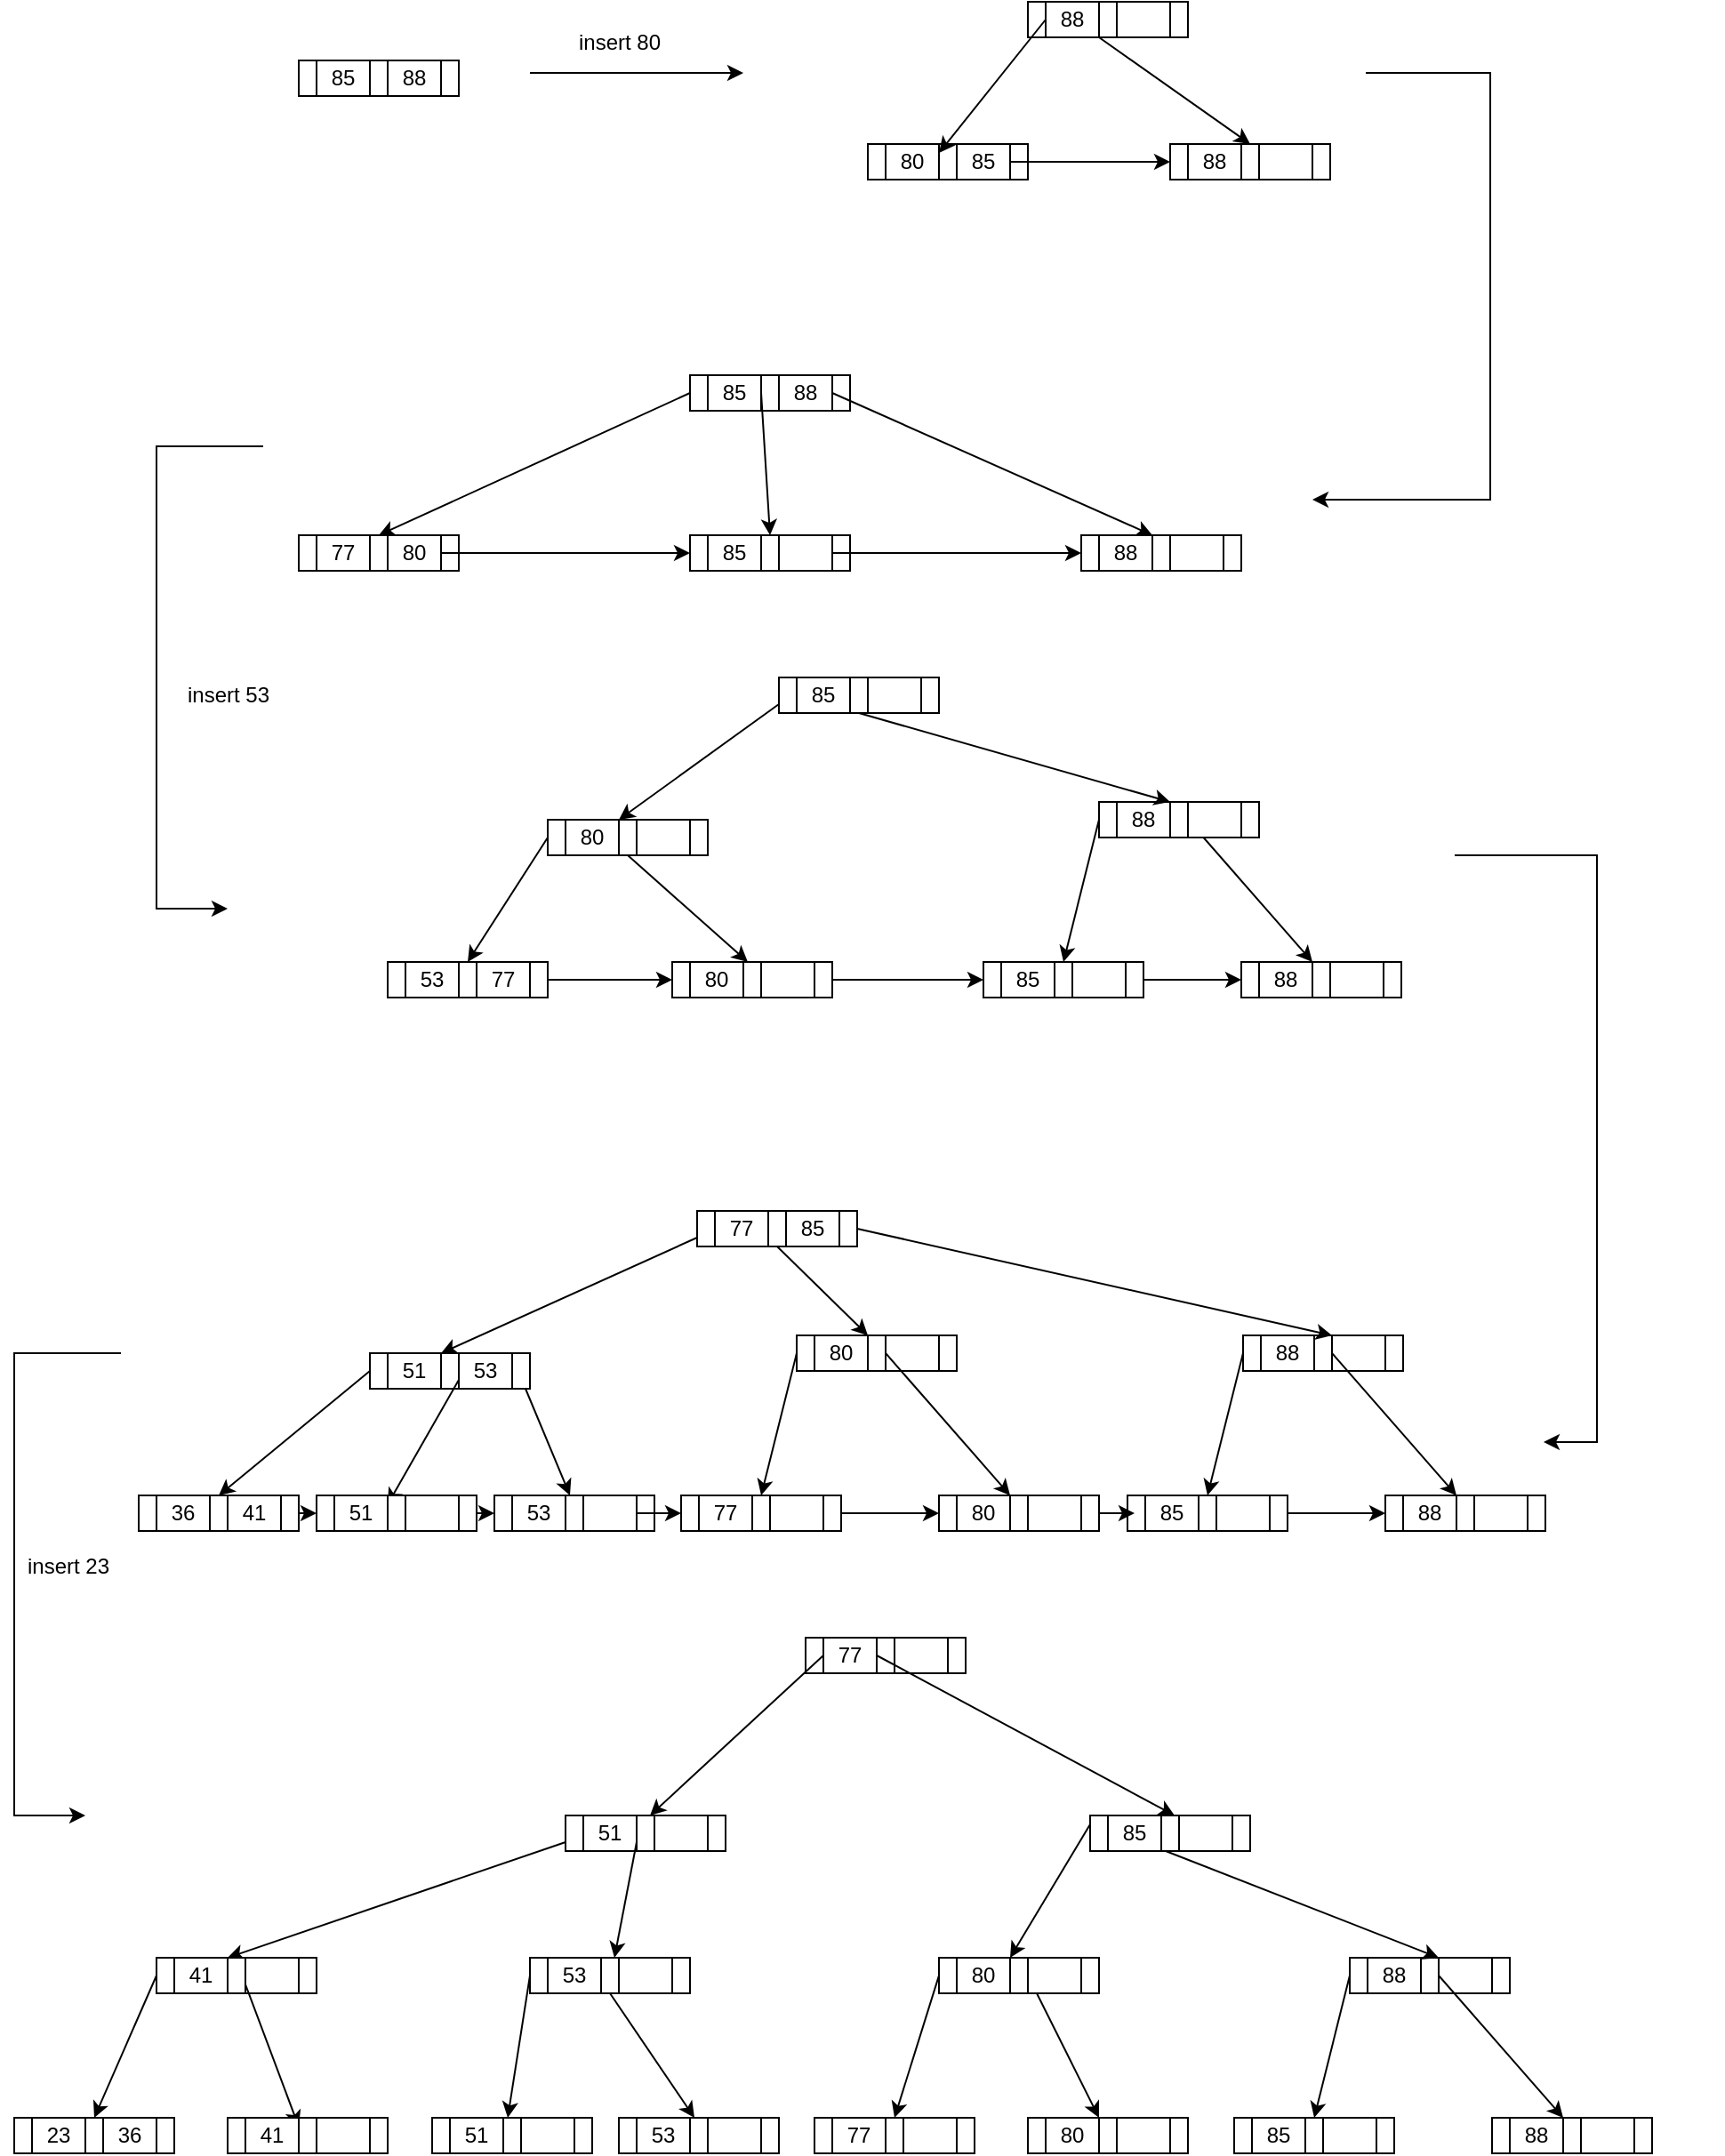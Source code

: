 <mxfile version="13.7.5" type="github">
  <diagram id="-vkFmcvCN5NoshpQyxzZ" name="第 1 页">
    <mxGraphModel dx="2903" dy="1168" grid="1" gridSize="10" guides="1" tooltips="1" connect="1" arrows="1" fold="1" page="1" pageScale="1" pageWidth="827" pageHeight="1169" math="0" shadow="0">
      <root>
        <mxCell id="0" />
        <mxCell id="1" parent="0" />
        <mxCell id="WAY5q-WWtIifcvpQ36K1-55" value="" style="group" vertex="1" connectable="0" parent="1">
          <mxGeometry x="340" y="290" width="140" height="20" as="geometry" />
        </mxCell>
        <mxCell id="WAY5q-WWtIifcvpQ36K1-54" value="" style="group" vertex="1" connectable="0" parent="WAY5q-WWtIifcvpQ36K1-55">
          <mxGeometry width="140" height="20" as="geometry" />
        </mxCell>
        <mxCell id="WAY5q-WWtIifcvpQ36K1-53" value="" style="group" vertex="1" connectable="0" parent="WAY5q-WWtIifcvpQ36K1-54">
          <mxGeometry width="140" height="20" as="geometry" />
        </mxCell>
        <mxCell id="WAY5q-WWtIifcvpQ36K1-41" value="" style="group" vertex="1" connectable="0" parent="WAY5q-WWtIifcvpQ36K1-53">
          <mxGeometry width="140" height="20" as="geometry" />
        </mxCell>
        <mxCell id="WAY5q-WWtIifcvpQ36K1-42" value="" style="group" vertex="1" connectable="0" parent="WAY5q-WWtIifcvpQ36K1-41">
          <mxGeometry width="140" height="20" as="geometry" />
        </mxCell>
        <mxCell id="WAY5q-WWtIifcvpQ36K1-43" value="" style="group;container=1;" vertex="1" connectable="0" parent="WAY5q-WWtIifcvpQ36K1-42">
          <mxGeometry width="140" height="20" as="geometry" />
        </mxCell>
        <mxCell id="WAY5q-WWtIifcvpQ36K1-44" value="" style="group" vertex="1" connectable="0" parent="WAY5q-WWtIifcvpQ36K1-43">
          <mxGeometry x="-20" width="140" height="20" as="geometry" />
        </mxCell>
        <mxCell id="WAY5q-WWtIifcvpQ36K1-45" value="" style="group" vertex="1" connectable="0" parent="WAY5q-WWtIifcvpQ36K1-44">
          <mxGeometry width="140" height="20" as="geometry" />
        </mxCell>
        <mxCell id="WAY5q-WWtIifcvpQ36K1-46" value="" style="group" vertex="1" connectable="0" parent="WAY5q-WWtIifcvpQ36K1-45">
          <mxGeometry width="140" height="20" as="geometry" />
        </mxCell>
        <mxCell id="WAY5q-WWtIifcvpQ36K1-47" value="" style="group" vertex="1" connectable="0" parent="WAY5q-WWtIifcvpQ36K1-46">
          <mxGeometry x="10" width="90" height="20" as="geometry" />
        </mxCell>
        <mxCell id="WAY5q-WWtIifcvpQ36K1-48" value="85" style="rounded=0;whiteSpace=wrap;html=1;" vertex="1" parent="WAY5q-WWtIifcvpQ36K1-47">
          <mxGeometry x="10" width="30" height="20" as="geometry" />
        </mxCell>
        <mxCell id="WAY5q-WWtIifcvpQ36K1-49" value="" style="rounded=0;whiteSpace=wrap;html=1;" vertex="1" parent="WAY5q-WWtIifcvpQ36K1-47">
          <mxGeometry width="10" height="20" as="geometry" />
        </mxCell>
        <mxCell id="WAY5q-WWtIifcvpQ36K1-50" value="88" style="rounded=0;whiteSpace=wrap;html=1;" vertex="1" parent="WAY5q-WWtIifcvpQ36K1-47">
          <mxGeometry x="50" width="30" height="20" as="geometry" />
        </mxCell>
        <mxCell id="WAY5q-WWtIifcvpQ36K1-51" value="" style="rounded=0;whiteSpace=wrap;html=1;" vertex="1" parent="WAY5q-WWtIifcvpQ36K1-47">
          <mxGeometry x="40" width="10" height="20" as="geometry" />
        </mxCell>
        <mxCell id="WAY5q-WWtIifcvpQ36K1-52" value="" style="rounded=0;whiteSpace=wrap;html=1;" vertex="1" parent="WAY5q-WWtIifcvpQ36K1-47">
          <mxGeometry x="80" width="10" height="20" as="geometry" />
        </mxCell>
        <mxCell id="WAY5q-WWtIifcvpQ36K1-56" value="" style="group" vertex="1" connectable="0" parent="1">
          <mxGeometry x="120" y="380" width="140" height="20" as="geometry" />
        </mxCell>
        <mxCell id="WAY5q-WWtIifcvpQ36K1-57" value="" style="group" vertex="1" connectable="0" parent="WAY5q-WWtIifcvpQ36K1-56">
          <mxGeometry width="140" height="20" as="geometry" />
        </mxCell>
        <mxCell id="WAY5q-WWtIifcvpQ36K1-58" value="" style="group;container=1;" vertex="1" connectable="0" parent="WAY5q-WWtIifcvpQ36K1-57">
          <mxGeometry width="140" height="20" as="geometry" />
        </mxCell>
        <mxCell id="WAY5q-WWtIifcvpQ36K1-59" value="" style="group" vertex="1" connectable="0" parent="WAY5q-WWtIifcvpQ36K1-58">
          <mxGeometry x="-20" width="140" height="20" as="geometry" />
        </mxCell>
        <mxCell id="WAY5q-WWtIifcvpQ36K1-60" value="" style="group" vertex="1" connectable="0" parent="WAY5q-WWtIifcvpQ36K1-59">
          <mxGeometry width="140" height="20" as="geometry" />
        </mxCell>
        <mxCell id="WAY5q-WWtIifcvpQ36K1-61" value="" style="group" vertex="1" connectable="0" parent="WAY5q-WWtIifcvpQ36K1-60">
          <mxGeometry width="140" height="20" as="geometry" />
        </mxCell>
        <mxCell id="WAY5q-WWtIifcvpQ36K1-62" value="" style="group" vertex="1" connectable="0" parent="WAY5q-WWtIifcvpQ36K1-61">
          <mxGeometry x="10" width="90" height="20" as="geometry" />
        </mxCell>
        <mxCell id="WAY5q-WWtIifcvpQ36K1-63" value="77" style="rounded=0;whiteSpace=wrap;html=1;" vertex="1" parent="WAY5q-WWtIifcvpQ36K1-62">
          <mxGeometry x="10" width="30" height="20" as="geometry" />
        </mxCell>
        <mxCell id="WAY5q-WWtIifcvpQ36K1-64" value="" style="rounded=0;whiteSpace=wrap;html=1;" vertex="1" parent="WAY5q-WWtIifcvpQ36K1-62">
          <mxGeometry width="10" height="20" as="geometry" />
        </mxCell>
        <mxCell id="WAY5q-WWtIifcvpQ36K1-65" value="80" style="rounded=0;whiteSpace=wrap;html=1;" vertex="1" parent="WAY5q-WWtIifcvpQ36K1-62">
          <mxGeometry x="50" width="30" height="20" as="geometry" />
        </mxCell>
        <mxCell id="WAY5q-WWtIifcvpQ36K1-66" value="" style="rounded=0;whiteSpace=wrap;html=1;" vertex="1" parent="WAY5q-WWtIifcvpQ36K1-62">
          <mxGeometry x="40" width="10" height="20" as="geometry" />
        </mxCell>
        <mxCell id="WAY5q-WWtIifcvpQ36K1-67" value="" style="rounded=0;whiteSpace=wrap;html=1;" vertex="1" parent="WAY5q-WWtIifcvpQ36K1-62">
          <mxGeometry x="80" width="10" height="20" as="geometry" />
        </mxCell>
        <mxCell id="WAY5q-WWtIifcvpQ36K1-68" value="" style="group" vertex="1" connectable="0" parent="1">
          <mxGeometry x="340" y="380" width="140" height="20" as="geometry" />
        </mxCell>
        <mxCell id="WAY5q-WWtIifcvpQ36K1-69" value="" style="group" vertex="1" connectable="0" parent="WAY5q-WWtIifcvpQ36K1-68">
          <mxGeometry width="140" height="20" as="geometry" />
        </mxCell>
        <mxCell id="WAY5q-WWtIifcvpQ36K1-70" value="" style="group;container=1;" vertex="1" connectable="0" parent="WAY5q-WWtIifcvpQ36K1-69">
          <mxGeometry width="140" height="20" as="geometry" />
        </mxCell>
        <mxCell id="WAY5q-WWtIifcvpQ36K1-71" value="" style="group" vertex="1" connectable="0" parent="WAY5q-WWtIifcvpQ36K1-70">
          <mxGeometry x="-20" width="140" height="20" as="geometry" />
        </mxCell>
        <mxCell id="WAY5q-WWtIifcvpQ36K1-72" value="" style="group" vertex="1" connectable="0" parent="WAY5q-WWtIifcvpQ36K1-71">
          <mxGeometry width="140" height="20" as="geometry" />
        </mxCell>
        <mxCell id="WAY5q-WWtIifcvpQ36K1-73" value="" style="group" vertex="1" connectable="0" parent="WAY5q-WWtIifcvpQ36K1-72">
          <mxGeometry width="140" height="20" as="geometry" />
        </mxCell>
        <mxCell id="WAY5q-WWtIifcvpQ36K1-74" value="" style="group" vertex="1" connectable="0" parent="WAY5q-WWtIifcvpQ36K1-73">
          <mxGeometry x="10" width="90" height="20" as="geometry" />
        </mxCell>
        <mxCell id="WAY5q-WWtIifcvpQ36K1-75" value="85" style="rounded=0;whiteSpace=wrap;html=1;" vertex="1" parent="WAY5q-WWtIifcvpQ36K1-74">
          <mxGeometry x="10" width="30" height="20" as="geometry" />
        </mxCell>
        <mxCell id="WAY5q-WWtIifcvpQ36K1-76" value="" style="rounded=0;whiteSpace=wrap;html=1;" vertex="1" parent="WAY5q-WWtIifcvpQ36K1-74">
          <mxGeometry width="10" height="20" as="geometry" />
        </mxCell>
        <mxCell id="WAY5q-WWtIifcvpQ36K1-77" value="" style="rounded=0;whiteSpace=wrap;html=1;" vertex="1" parent="WAY5q-WWtIifcvpQ36K1-74">
          <mxGeometry x="50" width="30" height="20" as="geometry" />
        </mxCell>
        <mxCell id="WAY5q-WWtIifcvpQ36K1-78" value="" style="rounded=0;whiteSpace=wrap;html=1;" vertex="1" parent="WAY5q-WWtIifcvpQ36K1-74">
          <mxGeometry x="40" width="10" height="20" as="geometry" />
        </mxCell>
        <mxCell id="WAY5q-WWtIifcvpQ36K1-79" value="" style="rounded=0;whiteSpace=wrap;html=1;" vertex="1" parent="WAY5q-WWtIifcvpQ36K1-74">
          <mxGeometry x="80" width="10" height="20" as="geometry" />
        </mxCell>
        <mxCell id="WAY5q-WWtIifcvpQ36K1-117" value="" style="group" vertex="1" connectable="0" parent="1">
          <mxGeometry x="560" y="380" width="140" height="20" as="geometry" />
        </mxCell>
        <mxCell id="WAY5q-WWtIifcvpQ36K1-93" value="" style="group" vertex="1" connectable="0" parent="WAY5q-WWtIifcvpQ36K1-117">
          <mxGeometry width="140" height="20" as="geometry" />
        </mxCell>
        <mxCell id="WAY5q-WWtIifcvpQ36K1-94" value="" style="group" vertex="1" connectable="0" parent="WAY5q-WWtIifcvpQ36K1-93">
          <mxGeometry width="140" height="20" as="geometry" />
        </mxCell>
        <mxCell id="WAY5q-WWtIifcvpQ36K1-95" value="" style="group;container=1;" vertex="1" connectable="0" parent="WAY5q-WWtIifcvpQ36K1-94">
          <mxGeometry width="140" height="20" as="geometry" />
        </mxCell>
        <mxCell id="WAY5q-WWtIifcvpQ36K1-96" value="" style="group" vertex="1" connectable="0" parent="WAY5q-WWtIifcvpQ36K1-95">
          <mxGeometry x="-20" width="140" height="20" as="geometry" />
        </mxCell>
        <mxCell id="WAY5q-WWtIifcvpQ36K1-97" value="" style="group" vertex="1" connectable="0" parent="WAY5q-WWtIifcvpQ36K1-96">
          <mxGeometry width="140" height="20" as="geometry" />
        </mxCell>
        <mxCell id="WAY5q-WWtIifcvpQ36K1-98" value="" style="group" vertex="1" connectable="0" parent="WAY5q-WWtIifcvpQ36K1-97">
          <mxGeometry width="140" height="20" as="geometry" />
        </mxCell>
        <mxCell id="WAY5q-WWtIifcvpQ36K1-99" value="" style="group" vertex="1" connectable="0" parent="WAY5q-WWtIifcvpQ36K1-98">
          <mxGeometry x="10" width="90" height="20" as="geometry" />
        </mxCell>
        <mxCell id="WAY5q-WWtIifcvpQ36K1-100" value="88" style="rounded=0;whiteSpace=wrap;html=1;" vertex="1" parent="WAY5q-WWtIifcvpQ36K1-99">
          <mxGeometry x="10" width="30" height="20" as="geometry" />
        </mxCell>
        <mxCell id="WAY5q-WWtIifcvpQ36K1-101" value="" style="rounded=0;whiteSpace=wrap;html=1;" vertex="1" parent="WAY5q-WWtIifcvpQ36K1-99">
          <mxGeometry width="10" height="20" as="geometry" />
        </mxCell>
        <mxCell id="WAY5q-WWtIifcvpQ36K1-102" value="" style="rounded=0;whiteSpace=wrap;html=1;" vertex="1" parent="WAY5q-WWtIifcvpQ36K1-99">
          <mxGeometry x="50" width="30" height="20" as="geometry" />
        </mxCell>
        <mxCell id="WAY5q-WWtIifcvpQ36K1-103" value="" style="rounded=0;whiteSpace=wrap;html=1;" vertex="1" parent="WAY5q-WWtIifcvpQ36K1-99">
          <mxGeometry x="40" width="10" height="20" as="geometry" />
        </mxCell>
        <mxCell id="WAY5q-WWtIifcvpQ36K1-104" value="" style="rounded=0;whiteSpace=wrap;html=1;" vertex="1" parent="WAY5q-WWtIifcvpQ36K1-99">
          <mxGeometry x="80" width="10" height="20" as="geometry" />
        </mxCell>
        <mxCell id="WAY5q-WWtIifcvpQ36K1-118" style="rounded=0;orthogonalLoop=1;jettySize=auto;html=1;exitX=0;exitY=0.5;exitDx=0;exitDy=0;entryX=0.5;entryY=0;entryDx=0;entryDy=0;" edge="1" parent="1" source="WAY5q-WWtIifcvpQ36K1-49" target="WAY5q-WWtIifcvpQ36K1-66">
          <mxGeometry relative="1" as="geometry" />
        </mxCell>
        <mxCell id="WAY5q-WWtIifcvpQ36K1-119" style="edgeStyle=none;rounded=0;orthogonalLoop=1;jettySize=auto;html=1;exitX=0;exitY=0.5;exitDx=0;exitDy=0;entryX=0.5;entryY=0;entryDx=0;entryDy=0;" edge="1" parent="1" source="WAY5q-WWtIifcvpQ36K1-51" target="WAY5q-WWtIifcvpQ36K1-78">
          <mxGeometry relative="1" as="geometry" />
        </mxCell>
        <mxCell id="WAY5q-WWtIifcvpQ36K1-120" style="edgeStyle=none;rounded=0;orthogonalLoop=1;jettySize=auto;html=1;exitX=0;exitY=0.5;exitDx=0;exitDy=0;entryX=1;entryY=0;entryDx=0;entryDy=0;" edge="1" parent="1" source="WAY5q-WWtIifcvpQ36K1-52" target="WAY5q-WWtIifcvpQ36K1-100">
          <mxGeometry relative="1" as="geometry" />
        </mxCell>
        <mxCell id="WAY5q-WWtIifcvpQ36K1-122" value="" style="group" vertex="1" connectable="0" parent="1">
          <mxGeometry x="320" y="113" width="140" height="20" as="geometry" />
        </mxCell>
        <mxCell id="WAY5q-WWtIifcvpQ36K1-121" value="" style="group" vertex="1" connectable="0" parent="WAY5q-WWtIifcvpQ36K1-122">
          <mxGeometry width="140" height="20" as="geometry" />
        </mxCell>
        <mxCell id="WAY5q-WWtIifcvpQ36K1-38" value="" style="group" vertex="1" connectable="0" parent="WAY5q-WWtIifcvpQ36K1-121">
          <mxGeometry width="140" height="20" as="geometry" />
        </mxCell>
        <mxCell id="WAY5q-WWtIifcvpQ36K1-39" value="" style="group" vertex="1" connectable="0" parent="1">
          <mxGeometry x="100" y="113" width="140" height="20" as="geometry" />
        </mxCell>
        <mxCell id="WAY5q-WWtIifcvpQ36K1-9" value="" style="group" vertex="1" connectable="0" parent="WAY5q-WWtIifcvpQ36K1-39">
          <mxGeometry width="140" height="20" as="geometry" />
        </mxCell>
        <mxCell id="WAY5q-WWtIifcvpQ36K1-8" value="" style="group" vertex="1" connectable="0" parent="WAY5q-WWtIifcvpQ36K1-9">
          <mxGeometry width="140" height="20" as="geometry" />
        </mxCell>
        <mxCell id="WAY5q-WWtIifcvpQ36K1-7" value="" style="group" vertex="1" connectable="0" parent="WAY5q-WWtIifcvpQ36K1-8">
          <mxGeometry width="140" height="20" as="geometry" />
        </mxCell>
        <mxCell id="WAY5q-WWtIifcvpQ36K1-24" value="" style="group" vertex="1" connectable="0" parent="WAY5q-WWtIifcvpQ36K1-7">
          <mxGeometry x="10" width="90" height="20" as="geometry" />
        </mxCell>
        <mxCell id="WAY5q-WWtIifcvpQ36K1-1" value="85" style="rounded=0;whiteSpace=wrap;html=1;" vertex="1" parent="WAY5q-WWtIifcvpQ36K1-24">
          <mxGeometry x="10" width="30" height="20" as="geometry" />
        </mxCell>
        <mxCell id="WAY5q-WWtIifcvpQ36K1-2" value="" style="rounded=0;whiteSpace=wrap;html=1;" vertex="1" parent="WAY5q-WWtIifcvpQ36K1-24">
          <mxGeometry width="10" height="20" as="geometry" />
        </mxCell>
        <mxCell id="WAY5q-WWtIifcvpQ36K1-3" value="88" style="rounded=0;whiteSpace=wrap;html=1;" vertex="1" parent="WAY5q-WWtIifcvpQ36K1-24">
          <mxGeometry x="50" width="30" height="20" as="geometry" />
        </mxCell>
        <mxCell id="WAY5q-WWtIifcvpQ36K1-4" value="" style="rounded=0;whiteSpace=wrap;html=1;" vertex="1" parent="WAY5q-WWtIifcvpQ36K1-24">
          <mxGeometry x="40" width="10" height="20" as="geometry" />
        </mxCell>
        <mxCell id="WAY5q-WWtIifcvpQ36K1-6" value="" style="rounded=0;whiteSpace=wrap;html=1;" vertex="1" parent="WAY5q-WWtIifcvpQ36K1-24">
          <mxGeometry x="80" width="10" height="20" as="geometry" />
        </mxCell>
        <mxCell id="WAY5q-WWtIifcvpQ36K1-124" value="" style="endArrow=classic;html=1;" edge="1" parent="1">
          <mxGeometry width="50" height="50" relative="1" as="geometry">
            <mxPoint x="240" y="120" as="sourcePoint" />
            <mxPoint x="360" y="120" as="targetPoint" />
          </mxGeometry>
        </mxCell>
        <mxCell id="WAY5q-WWtIifcvpQ36K1-125" value="" style="group" vertex="1" connectable="0" parent="1">
          <mxGeometry x="530" y="80" width="140" height="20" as="geometry" />
        </mxCell>
        <mxCell id="WAY5q-WWtIifcvpQ36K1-126" value="" style="group" vertex="1" connectable="0" parent="WAY5q-WWtIifcvpQ36K1-125">
          <mxGeometry width="140" height="20" as="geometry" />
        </mxCell>
        <mxCell id="WAY5q-WWtIifcvpQ36K1-127" value="" style="group;container=1;" vertex="1" connectable="0" parent="WAY5q-WWtIifcvpQ36K1-126">
          <mxGeometry width="140" height="20" as="geometry" />
        </mxCell>
        <mxCell id="WAY5q-WWtIifcvpQ36K1-128" value="" style="group" vertex="1" connectable="0" parent="WAY5q-WWtIifcvpQ36K1-127">
          <mxGeometry x="-20" width="140" height="20" as="geometry" />
        </mxCell>
        <mxCell id="WAY5q-WWtIifcvpQ36K1-129" value="" style="group" vertex="1" connectable="0" parent="WAY5q-WWtIifcvpQ36K1-128">
          <mxGeometry width="140" height="20" as="geometry" />
        </mxCell>
        <mxCell id="WAY5q-WWtIifcvpQ36K1-130" value="" style="group" vertex="1" connectable="0" parent="WAY5q-WWtIifcvpQ36K1-129">
          <mxGeometry width="140" height="20" as="geometry" />
        </mxCell>
        <mxCell id="WAY5q-WWtIifcvpQ36K1-131" value="" style="group" vertex="1" connectable="0" parent="WAY5q-WWtIifcvpQ36K1-130">
          <mxGeometry x="10" width="90" height="20" as="geometry" />
        </mxCell>
        <mxCell id="WAY5q-WWtIifcvpQ36K1-132" value="88" style="rounded=0;whiteSpace=wrap;html=1;" vertex="1" parent="WAY5q-WWtIifcvpQ36K1-131">
          <mxGeometry x="10" width="30" height="20" as="geometry" />
        </mxCell>
        <mxCell id="WAY5q-WWtIifcvpQ36K1-133" value="" style="rounded=0;whiteSpace=wrap;html=1;" vertex="1" parent="WAY5q-WWtIifcvpQ36K1-131">
          <mxGeometry width="10" height="20" as="geometry" />
        </mxCell>
        <mxCell id="WAY5q-WWtIifcvpQ36K1-134" value="" style="rounded=0;whiteSpace=wrap;html=1;" vertex="1" parent="WAY5q-WWtIifcvpQ36K1-131">
          <mxGeometry x="50" width="30" height="20" as="geometry" />
        </mxCell>
        <mxCell id="WAY5q-WWtIifcvpQ36K1-135" value="" style="rounded=0;whiteSpace=wrap;html=1;" vertex="1" parent="WAY5q-WWtIifcvpQ36K1-131">
          <mxGeometry x="40" width="10" height="20" as="geometry" />
        </mxCell>
        <mxCell id="WAY5q-WWtIifcvpQ36K1-136" value="" style="rounded=0;whiteSpace=wrap;html=1;" vertex="1" parent="WAY5q-WWtIifcvpQ36K1-131">
          <mxGeometry x="80" width="10" height="20" as="geometry" />
        </mxCell>
        <mxCell id="WAY5q-WWtIifcvpQ36K1-152" value="" style="group" vertex="1" connectable="0" parent="1">
          <mxGeometry x="430" y="160" width="140" height="20" as="geometry" />
        </mxCell>
        <mxCell id="WAY5q-WWtIifcvpQ36K1-150" value="" style="group" vertex="1" connectable="0" parent="WAY5q-WWtIifcvpQ36K1-152">
          <mxGeometry width="140" height="20" as="geometry" />
        </mxCell>
        <mxCell id="WAY5q-WWtIifcvpQ36K1-137" value="" style="group" vertex="1" connectable="0" parent="WAY5q-WWtIifcvpQ36K1-150">
          <mxGeometry width="140" height="20" as="geometry" />
        </mxCell>
        <mxCell id="WAY5q-WWtIifcvpQ36K1-138" value="" style="group" vertex="1" connectable="0" parent="WAY5q-WWtIifcvpQ36K1-137">
          <mxGeometry width="140" height="20" as="geometry" />
        </mxCell>
        <mxCell id="WAY5q-WWtIifcvpQ36K1-139" value="" style="group;container=1;" vertex="1" connectable="0" parent="WAY5q-WWtIifcvpQ36K1-138">
          <mxGeometry width="140" height="20" as="geometry" />
        </mxCell>
        <mxCell id="WAY5q-WWtIifcvpQ36K1-140" value="" style="group" vertex="1" connectable="0" parent="WAY5q-WWtIifcvpQ36K1-139">
          <mxGeometry x="-10" width="140" height="20" as="geometry" />
        </mxCell>
        <mxCell id="WAY5q-WWtIifcvpQ36K1-141" value="" style="group" vertex="1" connectable="0" parent="WAY5q-WWtIifcvpQ36K1-140">
          <mxGeometry width="140" height="20" as="geometry" />
        </mxCell>
        <mxCell id="WAY5q-WWtIifcvpQ36K1-142" value="" style="group" vertex="1" connectable="0" parent="WAY5q-WWtIifcvpQ36K1-141">
          <mxGeometry width="140" height="20" as="geometry" />
        </mxCell>
        <mxCell id="WAY5q-WWtIifcvpQ36K1-143" value="" style="group" vertex="1" connectable="0" parent="WAY5q-WWtIifcvpQ36K1-142">
          <mxGeometry x="10" width="90" height="20" as="geometry" />
        </mxCell>
        <mxCell id="WAY5q-WWtIifcvpQ36K1-144" value="80" style="rounded=0;whiteSpace=wrap;html=1;" vertex="1" parent="WAY5q-WWtIifcvpQ36K1-143">
          <mxGeometry x="10" width="30" height="20" as="geometry" />
        </mxCell>
        <mxCell id="WAY5q-WWtIifcvpQ36K1-145" value="" style="rounded=0;whiteSpace=wrap;html=1;" vertex="1" parent="WAY5q-WWtIifcvpQ36K1-143">
          <mxGeometry width="10" height="20" as="geometry" />
        </mxCell>
        <mxCell id="WAY5q-WWtIifcvpQ36K1-146" value="85" style="rounded=0;whiteSpace=wrap;html=1;" vertex="1" parent="WAY5q-WWtIifcvpQ36K1-143">
          <mxGeometry x="50" width="30" height="20" as="geometry" />
        </mxCell>
        <mxCell id="WAY5q-WWtIifcvpQ36K1-147" value="" style="rounded=0;whiteSpace=wrap;html=1;" vertex="1" parent="WAY5q-WWtIifcvpQ36K1-143">
          <mxGeometry x="40" width="10" height="20" as="geometry" />
        </mxCell>
        <mxCell id="WAY5q-WWtIifcvpQ36K1-148" value="" style="rounded=0;whiteSpace=wrap;html=1;" vertex="1" parent="WAY5q-WWtIifcvpQ36K1-143">
          <mxGeometry x="80" width="10" height="20" as="geometry" />
        </mxCell>
        <mxCell id="WAY5q-WWtIifcvpQ36K1-153" value="" style="group" vertex="1" connectable="0" parent="1">
          <mxGeometry x="610" y="160" width="140" height="20" as="geometry" />
        </mxCell>
        <mxCell id="WAY5q-WWtIifcvpQ36K1-154" value="" style="group" vertex="1" connectable="0" parent="WAY5q-WWtIifcvpQ36K1-153">
          <mxGeometry width="140" height="20" as="geometry" />
        </mxCell>
        <mxCell id="WAY5q-WWtIifcvpQ36K1-155" value="" style="group;container=1;" vertex="1" connectable="0" parent="WAY5q-WWtIifcvpQ36K1-154">
          <mxGeometry width="140" height="20" as="geometry" />
        </mxCell>
        <mxCell id="WAY5q-WWtIifcvpQ36K1-156" value="" style="group" vertex="1" connectable="0" parent="WAY5q-WWtIifcvpQ36K1-155">
          <mxGeometry x="-20" width="140" height="20" as="geometry" />
        </mxCell>
        <mxCell id="WAY5q-WWtIifcvpQ36K1-157" value="" style="group" vertex="1" connectable="0" parent="WAY5q-WWtIifcvpQ36K1-156">
          <mxGeometry width="140" height="20" as="geometry" />
        </mxCell>
        <mxCell id="WAY5q-WWtIifcvpQ36K1-158" value="" style="group" vertex="1" connectable="0" parent="WAY5q-WWtIifcvpQ36K1-157">
          <mxGeometry width="140" height="20" as="geometry" />
        </mxCell>
        <mxCell id="WAY5q-WWtIifcvpQ36K1-159" value="" style="group" vertex="1" connectable="0" parent="WAY5q-WWtIifcvpQ36K1-158">
          <mxGeometry x="10" width="90" height="20" as="geometry" />
        </mxCell>
        <mxCell id="WAY5q-WWtIifcvpQ36K1-160" value="88" style="rounded=0;whiteSpace=wrap;html=1;" vertex="1" parent="WAY5q-WWtIifcvpQ36K1-159">
          <mxGeometry x="10" width="30" height="20" as="geometry" />
        </mxCell>
        <mxCell id="WAY5q-WWtIifcvpQ36K1-161" value="" style="rounded=0;whiteSpace=wrap;html=1;" vertex="1" parent="WAY5q-WWtIifcvpQ36K1-159">
          <mxGeometry width="10" height="20" as="geometry" />
        </mxCell>
        <mxCell id="WAY5q-WWtIifcvpQ36K1-162" value="" style="rounded=0;whiteSpace=wrap;html=1;" vertex="1" parent="WAY5q-WWtIifcvpQ36K1-159">
          <mxGeometry x="50" width="30" height="20" as="geometry" />
        </mxCell>
        <mxCell id="WAY5q-WWtIifcvpQ36K1-163" value="" style="rounded=0;whiteSpace=wrap;html=1;" vertex="1" parent="WAY5q-WWtIifcvpQ36K1-159">
          <mxGeometry x="40" width="10" height="20" as="geometry" />
        </mxCell>
        <mxCell id="WAY5q-WWtIifcvpQ36K1-164" value="" style="rounded=0;whiteSpace=wrap;html=1;" vertex="1" parent="WAY5q-WWtIifcvpQ36K1-159">
          <mxGeometry x="80" width="10" height="20" as="geometry" />
        </mxCell>
        <mxCell id="WAY5q-WWtIifcvpQ36K1-167" style="edgeStyle=none;rounded=0;orthogonalLoop=1;jettySize=auto;html=1;exitX=0;exitY=0.5;exitDx=0;exitDy=0;entryX=0;entryY=0.5;entryDx=0;entryDy=0;" edge="1" parent="1" source="WAY5q-WWtIifcvpQ36K1-148" target="WAY5q-WWtIifcvpQ36K1-161">
          <mxGeometry relative="1" as="geometry" />
        </mxCell>
        <mxCell id="WAY5q-WWtIifcvpQ36K1-168" style="edgeStyle=none;rounded=0;orthogonalLoop=1;jettySize=auto;html=1;exitX=1;exitY=0.5;exitDx=0;exitDy=0;entryX=1;entryY=0.25;entryDx=0;entryDy=0;" edge="1" parent="1" source="WAY5q-WWtIifcvpQ36K1-133" target="WAY5q-WWtIifcvpQ36K1-144">
          <mxGeometry relative="1" as="geometry" />
        </mxCell>
        <mxCell id="WAY5q-WWtIifcvpQ36K1-169" style="edgeStyle=none;rounded=0;orthogonalLoop=1;jettySize=auto;html=1;exitX=1;exitY=1;exitDx=0;exitDy=0;entryX=0.5;entryY=0;entryDx=0;entryDy=0;" edge="1" parent="1" source="WAY5q-WWtIifcvpQ36K1-132" target="WAY5q-WWtIifcvpQ36K1-163">
          <mxGeometry relative="1" as="geometry" />
        </mxCell>
        <mxCell id="WAY5q-WWtIifcvpQ36K1-170" value="" style="endArrow=classic;html=1;edgeStyle=orthogonalEdgeStyle;rounded=0;" edge="1" parent="1">
          <mxGeometry width="50" height="50" relative="1" as="geometry">
            <mxPoint x="710" y="120" as="sourcePoint" />
            <mxPoint x="680" y="360" as="targetPoint" />
            <Array as="points">
              <mxPoint x="780" y="120" />
            </Array>
          </mxGeometry>
        </mxCell>
        <mxCell id="WAY5q-WWtIifcvpQ36K1-171" value="insert 80" style="text;html=1;align=center;verticalAlign=middle;resizable=0;points=[];autosize=1;" vertex="1" parent="1">
          <mxGeometry x="260" y="93" width="60" height="20" as="geometry" />
        </mxCell>
        <mxCell id="WAY5q-WWtIifcvpQ36K1-173" value="" style="group" vertex="1" connectable="0" parent="1">
          <mxGeometry x="330" y="530" width="140" height="20" as="geometry" />
        </mxCell>
        <mxCell id="WAY5q-WWtIifcvpQ36K1-174" value="" style="group" vertex="1" connectable="0" parent="WAY5q-WWtIifcvpQ36K1-173">
          <mxGeometry width="140" height="20" as="geometry" />
        </mxCell>
        <mxCell id="WAY5q-WWtIifcvpQ36K1-175" value="" style="group" vertex="1" connectable="0" parent="WAY5q-WWtIifcvpQ36K1-174">
          <mxGeometry width="140" height="20" as="geometry" />
        </mxCell>
        <mxCell id="WAY5q-WWtIifcvpQ36K1-176" value="" style="group" vertex="1" connectable="0" parent="WAY5q-WWtIifcvpQ36K1-175">
          <mxGeometry width="140" height="20" as="geometry" />
        </mxCell>
        <mxCell id="WAY5q-WWtIifcvpQ36K1-188" value="" style="group" vertex="1" connectable="0" parent="1">
          <mxGeometry x="110" y="620" width="140" height="20" as="geometry" />
        </mxCell>
        <mxCell id="WAY5q-WWtIifcvpQ36K1-189" value="" style="group" vertex="1" connectable="0" parent="WAY5q-WWtIifcvpQ36K1-188">
          <mxGeometry width="140" height="20" as="geometry" />
        </mxCell>
        <mxCell id="WAY5q-WWtIifcvpQ36K1-190" value="" style="group;container=1;" vertex="1" connectable="0" parent="WAY5q-WWtIifcvpQ36K1-189">
          <mxGeometry width="140" height="20" as="geometry" />
        </mxCell>
        <mxCell id="WAY5q-WWtIifcvpQ36K1-191" value="" style="group" vertex="1" connectable="0" parent="WAY5q-WWtIifcvpQ36K1-190">
          <mxGeometry x="40" width="140" height="20" as="geometry" />
        </mxCell>
        <mxCell id="WAY5q-WWtIifcvpQ36K1-192" value="" style="group" vertex="1" connectable="0" parent="WAY5q-WWtIifcvpQ36K1-191">
          <mxGeometry width="140" height="20" as="geometry" />
        </mxCell>
        <mxCell id="WAY5q-WWtIifcvpQ36K1-193" value="" style="group" vertex="1" connectable="0" parent="WAY5q-WWtIifcvpQ36K1-192">
          <mxGeometry width="140" height="20" as="geometry" />
        </mxCell>
        <mxCell id="WAY5q-WWtIifcvpQ36K1-194" value="" style="group" vertex="1" connectable="0" parent="WAY5q-WWtIifcvpQ36K1-193">
          <mxGeometry x="10" width="90" height="20" as="geometry" />
        </mxCell>
        <mxCell id="WAY5q-WWtIifcvpQ36K1-195" value="53" style="rounded=0;whiteSpace=wrap;html=1;" vertex="1" parent="WAY5q-WWtIifcvpQ36K1-194">
          <mxGeometry x="10" width="30" height="20" as="geometry" />
        </mxCell>
        <mxCell id="WAY5q-WWtIifcvpQ36K1-196" value="" style="rounded=0;whiteSpace=wrap;html=1;" vertex="1" parent="WAY5q-WWtIifcvpQ36K1-194">
          <mxGeometry width="10" height="20" as="geometry" />
        </mxCell>
        <mxCell id="WAY5q-WWtIifcvpQ36K1-197" value="77" style="rounded=0;whiteSpace=wrap;html=1;" vertex="1" parent="WAY5q-WWtIifcvpQ36K1-194">
          <mxGeometry x="50" width="30" height="20" as="geometry" />
        </mxCell>
        <mxCell id="WAY5q-WWtIifcvpQ36K1-198" value="" style="rounded=0;whiteSpace=wrap;html=1;" vertex="1" parent="WAY5q-WWtIifcvpQ36K1-194">
          <mxGeometry x="40" width="10" height="20" as="geometry" />
        </mxCell>
        <mxCell id="WAY5q-WWtIifcvpQ36K1-199" value="" style="rounded=0;whiteSpace=wrap;html=1;" vertex="1" parent="WAY5q-WWtIifcvpQ36K1-194">
          <mxGeometry x="80" width="10" height="20" as="geometry" />
        </mxCell>
        <mxCell id="WAY5q-WWtIifcvpQ36K1-200" value="" style="group" vertex="1" connectable="0" parent="1">
          <mxGeometry x="330" y="620" width="140" height="20" as="geometry" />
        </mxCell>
        <mxCell id="WAY5q-WWtIifcvpQ36K1-212" value="" style="group" vertex="1" connectable="0" parent="1">
          <mxGeometry x="550" y="620" width="140" height="20" as="geometry" />
        </mxCell>
        <mxCell id="WAY5q-WWtIifcvpQ36K1-213" value="" style="group" vertex="1" connectable="0" parent="WAY5q-WWtIifcvpQ36K1-212">
          <mxGeometry width="140" height="20" as="geometry" />
        </mxCell>
        <mxCell id="WAY5q-WWtIifcvpQ36K1-203" value="" style="group" vertex="1" connectable="0" parent="WAY5q-WWtIifcvpQ36K1-212">
          <mxGeometry x="-65" width="140" height="20" as="geometry" />
        </mxCell>
        <mxCell id="WAY5q-WWtIifcvpQ36K1-204" value="" style="group" vertex="1" connectable="0" parent="WAY5q-WWtIifcvpQ36K1-203">
          <mxGeometry width="140" height="20" as="geometry" />
        </mxCell>
        <mxCell id="WAY5q-WWtIifcvpQ36K1-205" value="" style="group" vertex="1" connectable="0" parent="WAY5q-WWtIifcvpQ36K1-204">
          <mxGeometry width="140" height="20" as="geometry" />
        </mxCell>
        <mxCell id="WAY5q-WWtIifcvpQ36K1-206" value="" style="group" vertex="1" connectable="0" parent="WAY5q-WWtIifcvpQ36K1-205">
          <mxGeometry x="10" width="90" height="20" as="geometry" />
        </mxCell>
        <mxCell id="WAY5q-WWtIifcvpQ36K1-207" value="85" style="rounded=0;whiteSpace=wrap;html=1;" vertex="1" parent="WAY5q-WWtIifcvpQ36K1-206">
          <mxGeometry x="10" width="30" height="20" as="geometry" />
        </mxCell>
        <mxCell id="WAY5q-WWtIifcvpQ36K1-208" value="" style="rounded=0;whiteSpace=wrap;html=1;" vertex="1" parent="WAY5q-WWtIifcvpQ36K1-206">
          <mxGeometry width="10" height="20" as="geometry" />
        </mxCell>
        <mxCell id="WAY5q-WWtIifcvpQ36K1-209" value="" style="rounded=0;whiteSpace=wrap;html=1;" vertex="1" parent="WAY5q-WWtIifcvpQ36K1-206">
          <mxGeometry x="50" width="30" height="20" as="geometry" />
        </mxCell>
        <mxCell id="WAY5q-WWtIifcvpQ36K1-210" value="" style="rounded=0;whiteSpace=wrap;html=1;" vertex="1" parent="WAY5q-WWtIifcvpQ36K1-206">
          <mxGeometry x="40" width="10" height="20" as="geometry" />
        </mxCell>
        <mxCell id="WAY5q-WWtIifcvpQ36K1-211" value="" style="rounded=0;whiteSpace=wrap;html=1;" vertex="1" parent="WAY5q-WWtIifcvpQ36K1-206">
          <mxGeometry x="80" width="10" height="20" as="geometry" />
        </mxCell>
        <mxCell id="WAY5q-WWtIifcvpQ36K1-225" style="rounded=0;orthogonalLoop=1;jettySize=auto;html=1;exitX=0;exitY=0.5;exitDx=0;exitDy=0;entryX=0.5;entryY=0;entryDx=0;entryDy=0;" edge="1" parent="1" source="WAY5q-WWtIifcvpQ36K1-184" target="WAY5q-WWtIifcvpQ36K1-198">
          <mxGeometry relative="1" as="geometry" />
        </mxCell>
        <mxCell id="WAY5q-WWtIifcvpQ36K1-226" style="edgeStyle=none;rounded=0;orthogonalLoop=1;jettySize=auto;html=1;exitX=0;exitY=0.5;exitDx=0;exitDy=0;entryX=0.5;entryY=0;entryDx=0;entryDy=0;" edge="1" parent="1" source="WAY5q-WWtIifcvpQ36K1-302" target="WAY5q-WWtIifcvpQ36K1-210">
          <mxGeometry relative="1" as="geometry" />
        </mxCell>
        <mxCell id="WAY5q-WWtIifcvpQ36K1-227" style="edgeStyle=none;rounded=0;orthogonalLoop=1;jettySize=auto;html=1;exitX=1;exitY=0.5;exitDx=0;exitDy=0;entryX=1;entryY=0;entryDx=0;entryDy=0;" edge="1" parent="1" source="WAY5q-WWtIifcvpQ36K1-304" target="WAY5q-WWtIifcvpQ36K1-220">
          <mxGeometry relative="1" as="geometry" />
        </mxCell>
        <mxCell id="WAY5q-WWtIifcvpQ36K1-292" value="" style="group" vertex="1" connectable="0" parent="1">
          <mxGeometry x="380" y="460" width="90" height="20" as="geometry" />
        </mxCell>
        <mxCell id="WAY5q-WWtIifcvpQ36K1-283" value="" style="group" vertex="1" connectable="0" parent="WAY5q-WWtIifcvpQ36K1-292">
          <mxGeometry width="90" height="20" as="geometry" />
        </mxCell>
        <mxCell id="WAY5q-WWtIifcvpQ36K1-284" value="85" style="rounded=0;whiteSpace=wrap;html=1;" vertex="1" parent="WAY5q-WWtIifcvpQ36K1-283">
          <mxGeometry x="10" width="30" height="20" as="geometry" />
        </mxCell>
        <mxCell id="WAY5q-WWtIifcvpQ36K1-285" value="" style="rounded=0;whiteSpace=wrap;html=1;" vertex="1" parent="WAY5q-WWtIifcvpQ36K1-283">
          <mxGeometry width="10" height="20" as="geometry" />
        </mxCell>
        <mxCell id="WAY5q-WWtIifcvpQ36K1-286" value="" style="rounded=0;whiteSpace=wrap;html=1;" vertex="1" parent="WAY5q-WWtIifcvpQ36K1-283">
          <mxGeometry x="50" width="30" height="20" as="geometry" />
        </mxCell>
        <mxCell id="WAY5q-WWtIifcvpQ36K1-287" value="" style="rounded=0;whiteSpace=wrap;html=1;" vertex="1" parent="WAY5q-WWtIifcvpQ36K1-283">
          <mxGeometry x="40" width="10" height="20" as="geometry" />
        </mxCell>
        <mxCell id="WAY5q-WWtIifcvpQ36K1-288" value="" style="rounded=0;whiteSpace=wrap;html=1;" vertex="1" parent="WAY5q-WWtIifcvpQ36K1-283">
          <mxGeometry x="80" width="10" height="20" as="geometry" />
        </mxCell>
        <mxCell id="WAY5q-WWtIifcvpQ36K1-299" value="" style="group" vertex="1" connectable="0" parent="1">
          <mxGeometry x="560" y="530" width="90" height="20" as="geometry" />
        </mxCell>
        <mxCell id="WAY5q-WWtIifcvpQ36K1-300" value="" style="group" vertex="1" connectable="0" parent="WAY5q-WWtIifcvpQ36K1-299">
          <mxGeometry width="90" height="20" as="geometry" />
        </mxCell>
        <mxCell id="WAY5q-WWtIifcvpQ36K1-301" value="88" style="rounded=0;whiteSpace=wrap;html=1;" vertex="1" parent="WAY5q-WWtIifcvpQ36K1-300">
          <mxGeometry x="10" width="30" height="20" as="geometry" />
        </mxCell>
        <mxCell id="WAY5q-WWtIifcvpQ36K1-302" value="" style="rounded=0;whiteSpace=wrap;html=1;" vertex="1" parent="WAY5q-WWtIifcvpQ36K1-300">
          <mxGeometry width="10" height="20" as="geometry" />
        </mxCell>
        <mxCell id="WAY5q-WWtIifcvpQ36K1-303" value="" style="rounded=0;whiteSpace=wrap;html=1;" vertex="1" parent="WAY5q-WWtIifcvpQ36K1-300">
          <mxGeometry x="50" width="30" height="20" as="geometry" />
        </mxCell>
        <mxCell id="WAY5q-WWtIifcvpQ36K1-304" value="" style="rounded=0;whiteSpace=wrap;html=1;" vertex="1" parent="WAY5q-WWtIifcvpQ36K1-300">
          <mxGeometry x="40" width="10" height="20" as="geometry" />
        </mxCell>
        <mxCell id="WAY5q-WWtIifcvpQ36K1-305" value="" style="rounded=0;whiteSpace=wrap;html=1;" vertex="1" parent="WAY5q-WWtIifcvpQ36K1-300">
          <mxGeometry x="80" width="10" height="20" as="geometry" />
        </mxCell>
        <mxCell id="WAY5q-WWtIifcvpQ36K1-306" value="" style="endArrow=classic;html=1;edgeStyle=orthogonalEdgeStyle;rounded=0;" edge="1" parent="1">
          <mxGeometry width="50" height="50" relative="1" as="geometry">
            <mxPoint x="90" y="330" as="sourcePoint" />
            <mxPoint x="70" y="590" as="targetPoint" />
            <Array as="points">
              <mxPoint x="30" y="330" />
              <mxPoint x="30" y="590" />
            </Array>
          </mxGeometry>
        </mxCell>
        <mxCell id="WAY5q-WWtIifcvpQ36K1-307" value="insert 53" style="text;html=1;align=center;verticalAlign=middle;resizable=0;points=[];autosize=1;" vertex="1" parent="1">
          <mxGeometry x="40" y="460" width="60" height="20" as="geometry" />
        </mxCell>
        <mxCell id="WAY5q-WWtIifcvpQ36K1-179" value="" style="group" vertex="1" connectable="0" parent="1">
          <mxGeometry x="240" y="540" width="140" height="20" as="geometry" />
        </mxCell>
        <mxCell id="WAY5q-WWtIifcvpQ36K1-180" value="" style="group" vertex="1" connectable="0" parent="WAY5q-WWtIifcvpQ36K1-179">
          <mxGeometry width="140" height="20" as="geometry" />
        </mxCell>
        <mxCell id="WAY5q-WWtIifcvpQ36K1-181" value="" style="group" vertex="1" connectable="0" parent="WAY5q-WWtIifcvpQ36K1-180">
          <mxGeometry width="140" height="20" as="geometry" />
        </mxCell>
        <mxCell id="WAY5q-WWtIifcvpQ36K1-182" value="" style="group" vertex="1" connectable="0" parent="WAY5q-WWtIifcvpQ36K1-181">
          <mxGeometry x="10" width="90" height="20" as="geometry" />
        </mxCell>
        <mxCell id="WAY5q-WWtIifcvpQ36K1-183" value="80" style="rounded=0;whiteSpace=wrap;html=1;" vertex="1" parent="WAY5q-WWtIifcvpQ36K1-182">
          <mxGeometry x="10" width="30" height="20" as="geometry" />
        </mxCell>
        <mxCell id="WAY5q-WWtIifcvpQ36K1-184" value="" style="rounded=0;whiteSpace=wrap;html=1;" vertex="1" parent="WAY5q-WWtIifcvpQ36K1-182">
          <mxGeometry width="10" height="20" as="geometry" />
        </mxCell>
        <mxCell id="WAY5q-WWtIifcvpQ36K1-185" value="" style="rounded=0;whiteSpace=wrap;html=1;" vertex="1" parent="WAY5q-WWtIifcvpQ36K1-182">
          <mxGeometry x="50" width="30" height="20" as="geometry" />
        </mxCell>
        <mxCell id="WAY5q-WWtIifcvpQ36K1-186" value="" style="rounded=0;whiteSpace=wrap;html=1;" vertex="1" parent="WAY5q-WWtIifcvpQ36K1-182">
          <mxGeometry x="40" width="10" height="20" as="geometry" />
        </mxCell>
        <mxCell id="WAY5q-WWtIifcvpQ36K1-187" value="" style="rounded=0;whiteSpace=wrap;html=1;" vertex="1" parent="WAY5q-WWtIifcvpQ36K1-182">
          <mxGeometry x="80" width="10" height="20" as="geometry" />
        </mxCell>
        <mxCell id="WAY5q-WWtIifcvpQ36K1-323" value="" style="group" vertex="1" connectable="0" parent="1">
          <mxGeometry x="320" y="620" width="90" height="20" as="geometry" />
        </mxCell>
        <mxCell id="WAY5q-WWtIifcvpQ36K1-324" value="" style="group" vertex="1" connectable="0" parent="WAY5q-WWtIifcvpQ36K1-323">
          <mxGeometry width="90" height="20" as="geometry" />
        </mxCell>
        <mxCell id="WAY5q-WWtIifcvpQ36K1-325" value="80" style="rounded=0;whiteSpace=wrap;html=1;" vertex="1" parent="WAY5q-WWtIifcvpQ36K1-324">
          <mxGeometry x="10" width="30" height="20" as="geometry" />
        </mxCell>
        <mxCell id="WAY5q-WWtIifcvpQ36K1-326" value="" style="rounded=0;whiteSpace=wrap;html=1;" vertex="1" parent="WAY5q-WWtIifcvpQ36K1-324">
          <mxGeometry width="10" height="20" as="geometry" />
        </mxCell>
        <mxCell id="WAY5q-WWtIifcvpQ36K1-327" value="" style="rounded=0;whiteSpace=wrap;html=1;" vertex="1" parent="WAY5q-WWtIifcvpQ36K1-324">
          <mxGeometry x="50" width="30" height="20" as="geometry" />
        </mxCell>
        <mxCell id="WAY5q-WWtIifcvpQ36K1-328" value="" style="rounded=0;whiteSpace=wrap;html=1;" vertex="1" parent="WAY5q-WWtIifcvpQ36K1-324">
          <mxGeometry x="40" width="10" height="20" as="geometry" />
        </mxCell>
        <mxCell id="WAY5q-WWtIifcvpQ36K1-329" value="" style="rounded=0;whiteSpace=wrap;html=1;" vertex="1" parent="WAY5q-WWtIifcvpQ36K1-324">
          <mxGeometry x="80" width="10" height="20" as="geometry" />
        </mxCell>
        <mxCell id="WAY5q-WWtIifcvpQ36K1-216" value="" style="group" vertex="1" connectable="0" parent="1">
          <mxGeometry x="630" y="620" width="140" height="20" as="geometry" />
        </mxCell>
        <mxCell id="WAY5q-WWtIifcvpQ36K1-217" value="" style="group" vertex="1" connectable="0" parent="WAY5q-WWtIifcvpQ36K1-216">
          <mxGeometry width="140" height="20" as="geometry" />
        </mxCell>
        <mxCell id="WAY5q-WWtIifcvpQ36K1-218" value="" style="group" vertex="1" connectable="0" parent="WAY5q-WWtIifcvpQ36K1-217">
          <mxGeometry width="140" height="20" as="geometry" />
        </mxCell>
        <mxCell id="WAY5q-WWtIifcvpQ36K1-219" value="" style="group" vertex="1" connectable="0" parent="WAY5q-WWtIifcvpQ36K1-218">
          <mxGeometry x="10" width="90" height="20" as="geometry" />
        </mxCell>
        <mxCell id="WAY5q-WWtIifcvpQ36K1-220" value="88" style="rounded=0;whiteSpace=wrap;html=1;" vertex="1" parent="WAY5q-WWtIifcvpQ36K1-219">
          <mxGeometry x="10" width="30" height="20" as="geometry" />
        </mxCell>
        <mxCell id="WAY5q-WWtIifcvpQ36K1-221" value="" style="rounded=0;whiteSpace=wrap;html=1;" vertex="1" parent="WAY5q-WWtIifcvpQ36K1-219">
          <mxGeometry width="10" height="20" as="geometry" />
        </mxCell>
        <mxCell id="WAY5q-WWtIifcvpQ36K1-222" value="" style="rounded=0;whiteSpace=wrap;html=1;" vertex="1" parent="WAY5q-WWtIifcvpQ36K1-219">
          <mxGeometry x="50" width="30" height="20" as="geometry" />
        </mxCell>
        <mxCell id="WAY5q-WWtIifcvpQ36K1-223" value="" style="rounded=0;whiteSpace=wrap;html=1;" vertex="1" parent="WAY5q-WWtIifcvpQ36K1-219">
          <mxGeometry x="40" width="10" height="20" as="geometry" />
        </mxCell>
        <mxCell id="WAY5q-WWtIifcvpQ36K1-224" value="" style="rounded=0;whiteSpace=wrap;html=1;" vertex="1" parent="WAY5q-WWtIifcvpQ36K1-219">
          <mxGeometry x="80" width="10" height="20" as="geometry" />
        </mxCell>
        <mxCell id="WAY5q-WWtIifcvpQ36K1-333" style="rounded=0;orthogonalLoop=1;jettySize=auto;html=1;exitX=0.5;exitY=1;exitDx=0;exitDy=0;entryX=0.25;entryY=0;entryDx=0;entryDy=0;" edge="1" parent="1" source="WAY5q-WWtIifcvpQ36K1-186" target="WAY5q-WWtIifcvpQ36K1-328">
          <mxGeometry relative="1" as="geometry" />
        </mxCell>
        <mxCell id="WAY5q-WWtIifcvpQ36K1-334" style="edgeStyle=none;rounded=0;orthogonalLoop=1;jettySize=auto;html=1;exitX=0;exitY=0.75;exitDx=0;exitDy=0;entryX=1;entryY=0;entryDx=0;entryDy=0;" edge="1" parent="1" source="WAY5q-WWtIifcvpQ36K1-285" target="WAY5q-WWtIifcvpQ36K1-183">
          <mxGeometry relative="1" as="geometry" />
        </mxCell>
        <mxCell id="WAY5q-WWtIifcvpQ36K1-335" style="edgeStyle=none;rounded=0;orthogonalLoop=1;jettySize=auto;html=1;exitX=0.5;exitY=1;exitDx=0;exitDy=0;entryX=1;entryY=0;entryDx=0;entryDy=0;" edge="1" parent="1" source="WAY5q-WWtIifcvpQ36K1-287" target="WAY5q-WWtIifcvpQ36K1-301">
          <mxGeometry relative="1" as="geometry" />
        </mxCell>
        <mxCell id="WAY5q-WWtIifcvpQ36K1-407" value="" style="group" vertex="1" connectable="0" parent="1">
          <mxGeometry x="284" y="830" width="276" height="110" as="geometry" />
        </mxCell>
        <mxCell id="WAY5q-WWtIifcvpQ36K1-408" value="" style="group" vertex="1" connectable="0" parent="WAY5q-WWtIifcvpQ36K1-407">
          <mxGeometry width="276" height="110" as="geometry" />
        </mxCell>
        <mxCell id="WAY5q-WWtIifcvpQ36K1-409" value="" style="group" vertex="1" connectable="0" parent="WAY5q-WWtIifcvpQ36K1-408">
          <mxGeometry width="276" height="110" as="geometry" />
        </mxCell>
        <mxCell id="WAY5q-WWtIifcvpQ36K1-410" value="" style="group" vertex="1" connectable="0" parent="WAY5q-WWtIifcvpQ36K1-409">
          <mxGeometry width="140" height="20" as="geometry" />
        </mxCell>
        <mxCell id="WAY5q-WWtIifcvpQ36K1-481" value="" style="group" vertex="1" connectable="0" parent="WAY5q-WWtIifcvpQ36K1-409">
          <mxGeometry x="96" width="220" height="110" as="geometry" />
        </mxCell>
        <mxCell id="WAY5q-WWtIifcvpQ36K1-465" value="" style="group" vertex="1" connectable="0" parent="WAY5q-WWtIifcvpQ36K1-481">
          <mxGeometry x="80" y="90" width="140" height="20" as="geometry" />
        </mxCell>
        <mxCell id="WAY5q-WWtIifcvpQ36K1-466" value="" style="group" vertex="1" connectable="0" parent="WAY5q-WWtIifcvpQ36K1-465">
          <mxGeometry width="140" height="20" as="geometry" />
        </mxCell>
        <mxCell id="WAY5q-WWtIifcvpQ36K1-467" value="" style="group" vertex="1" connectable="0" parent="WAY5q-WWtIifcvpQ36K1-466">
          <mxGeometry width="140" height="20" as="geometry" />
        </mxCell>
        <mxCell id="WAY5q-WWtIifcvpQ36K1-468" value="" style="group" vertex="1" connectable="0" parent="WAY5q-WWtIifcvpQ36K1-467">
          <mxGeometry x="10" width="90" height="20" as="geometry" />
        </mxCell>
        <mxCell id="WAY5q-WWtIifcvpQ36K1-469" value="80" style="rounded=0;whiteSpace=wrap;html=1;" vertex="1" parent="WAY5q-WWtIifcvpQ36K1-468">
          <mxGeometry x="10" width="30" height="20" as="geometry" />
        </mxCell>
        <mxCell id="WAY5q-WWtIifcvpQ36K1-470" value="" style="rounded=0;whiteSpace=wrap;html=1;" vertex="1" parent="WAY5q-WWtIifcvpQ36K1-468">
          <mxGeometry width="10" height="20" as="geometry" />
        </mxCell>
        <mxCell id="WAY5q-WWtIifcvpQ36K1-471" value="" style="rounded=0;whiteSpace=wrap;html=1;" vertex="1" parent="WAY5q-WWtIifcvpQ36K1-468">
          <mxGeometry x="50" width="30" height="20" as="geometry" />
        </mxCell>
        <mxCell id="WAY5q-WWtIifcvpQ36K1-472" value="" style="rounded=0;whiteSpace=wrap;html=1;" vertex="1" parent="WAY5q-WWtIifcvpQ36K1-468">
          <mxGeometry x="40" width="10" height="20" as="geometry" />
        </mxCell>
        <mxCell id="WAY5q-WWtIifcvpQ36K1-473" value="" style="rounded=0;whiteSpace=wrap;html=1;" vertex="1" parent="WAY5q-WWtIifcvpQ36K1-468">
          <mxGeometry x="80" width="10" height="20" as="geometry" />
        </mxCell>
        <mxCell id="WAY5q-WWtIifcvpQ36K1-480" value="" style="group" vertex="1" connectable="0" parent="WAY5q-WWtIifcvpQ36K1-481">
          <mxGeometry width="140" height="110" as="geometry" />
        </mxCell>
        <mxCell id="WAY5q-WWtIifcvpQ36K1-421" value="" style="group" vertex="1" connectable="0" parent="WAY5q-WWtIifcvpQ36K1-480">
          <mxGeometry y="90" width="140" height="20" as="geometry" />
        </mxCell>
        <mxCell id="WAY5q-WWtIifcvpQ36K1-422" value="" style="group" vertex="1" connectable="0" parent="WAY5q-WWtIifcvpQ36K1-421">
          <mxGeometry width="140" height="20" as="geometry" />
        </mxCell>
        <mxCell id="WAY5q-WWtIifcvpQ36K1-423" value="" style="group" vertex="1" connectable="0" parent="WAY5q-WWtIifcvpQ36K1-421">
          <mxGeometry x="-65" width="140" height="20" as="geometry" />
        </mxCell>
        <mxCell id="WAY5q-WWtIifcvpQ36K1-424" value="" style="group" vertex="1" connectable="0" parent="WAY5q-WWtIifcvpQ36K1-423">
          <mxGeometry width="140" height="20" as="geometry" />
        </mxCell>
        <mxCell id="WAY5q-WWtIifcvpQ36K1-425" value="" style="group" vertex="1" connectable="0" parent="WAY5q-WWtIifcvpQ36K1-424">
          <mxGeometry width="140" height="20" as="geometry" />
        </mxCell>
        <mxCell id="WAY5q-WWtIifcvpQ36K1-426" value="" style="group" vertex="1" connectable="0" parent="WAY5q-WWtIifcvpQ36K1-425">
          <mxGeometry x="10" width="90" height="20" as="geometry" />
        </mxCell>
        <mxCell id="WAY5q-WWtIifcvpQ36K1-427" value="77" style="rounded=0;whiteSpace=wrap;html=1;" vertex="1" parent="WAY5q-WWtIifcvpQ36K1-426">
          <mxGeometry x="10" width="30" height="20" as="geometry" />
        </mxCell>
        <mxCell id="WAY5q-WWtIifcvpQ36K1-428" value="" style="rounded=0;whiteSpace=wrap;html=1;" vertex="1" parent="WAY5q-WWtIifcvpQ36K1-426">
          <mxGeometry width="10" height="20" as="geometry" />
        </mxCell>
        <mxCell id="WAY5q-WWtIifcvpQ36K1-429" value="" style="rounded=0;whiteSpace=wrap;html=1;" vertex="1" parent="WAY5q-WWtIifcvpQ36K1-426">
          <mxGeometry x="50" width="30" height="20" as="geometry" />
        </mxCell>
        <mxCell id="WAY5q-WWtIifcvpQ36K1-430" value="" style="rounded=0;whiteSpace=wrap;html=1;" vertex="1" parent="WAY5q-WWtIifcvpQ36K1-426">
          <mxGeometry x="40" width="10" height="20" as="geometry" />
        </mxCell>
        <mxCell id="WAY5q-WWtIifcvpQ36K1-431" value="" style="rounded=0;whiteSpace=wrap;html=1;" vertex="1" parent="WAY5q-WWtIifcvpQ36K1-426">
          <mxGeometry x="80" width="10" height="20" as="geometry" />
        </mxCell>
        <mxCell id="WAY5q-WWtIifcvpQ36K1-433" style="edgeStyle=none;rounded=0;orthogonalLoop=1;jettySize=auto;html=1;exitX=0;exitY=0.5;exitDx=0;exitDy=0;entryX=0.5;entryY=0;entryDx=0;entryDy=0;" edge="1" parent="WAY5q-WWtIifcvpQ36K1-480" source="WAY5q-WWtIifcvpQ36K1-445" target="WAY5q-WWtIifcvpQ36K1-430">
          <mxGeometry relative="1" as="geometry" />
        </mxCell>
        <mxCell id="WAY5q-WWtIifcvpQ36K1-442" value="" style="group" vertex="1" connectable="0" parent="WAY5q-WWtIifcvpQ36K1-480">
          <mxGeometry x="10" width="90" height="20" as="geometry" />
        </mxCell>
        <mxCell id="WAY5q-WWtIifcvpQ36K1-443" value="" style="group" vertex="1" connectable="0" parent="WAY5q-WWtIifcvpQ36K1-442">
          <mxGeometry width="90" height="20" as="geometry" />
        </mxCell>
        <mxCell id="WAY5q-WWtIifcvpQ36K1-444" value="80" style="rounded=0;whiteSpace=wrap;html=1;" vertex="1" parent="WAY5q-WWtIifcvpQ36K1-443">
          <mxGeometry x="10" width="30" height="20" as="geometry" />
        </mxCell>
        <mxCell id="WAY5q-WWtIifcvpQ36K1-445" value="" style="rounded=0;whiteSpace=wrap;html=1;" vertex="1" parent="WAY5q-WWtIifcvpQ36K1-443">
          <mxGeometry width="10" height="20" as="geometry" />
        </mxCell>
        <mxCell id="WAY5q-WWtIifcvpQ36K1-446" value="" style="rounded=0;whiteSpace=wrap;html=1;" vertex="1" parent="WAY5q-WWtIifcvpQ36K1-443">
          <mxGeometry x="50" width="30" height="20" as="geometry" />
        </mxCell>
        <mxCell id="WAY5q-WWtIifcvpQ36K1-447" value="" style="rounded=0;whiteSpace=wrap;html=1;" vertex="1" parent="WAY5q-WWtIifcvpQ36K1-443">
          <mxGeometry x="40" width="10" height="20" as="geometry" />
        </mxCell>
        <mxCell id="WAY5q-WWtIifcvpQ36K1-448" value="" style="rounded=0;whiteSpace=wrap;html=1;" vertex="1" parent="WAY5q-WWtIifcvpQ36K1-443">
          <mxGeometry x="80" width="10" height="20" as="geometry" />
        </mxCell>
        <mxCell id="WAY5q-WWtIifcvpQ36K1-434" style="edgeStyle=none;rounded=0;orthogonalLoop=1;jettySize=auto;html=1;exitX=1;exitY=0.5;exitDx=0;exitDy=0;entryX=1;entryY=0;entryDx=0;entryDy=0;" edge="1" parent="WAY5q-WWtIifcvpQ36K1-481" source="WAY5q-WWtIifcvpQ36K1-447" target="WAY5q-WWtIifcvpQ36K1-469">
          <mxGeometry relative="1" as="geometry" />
        </mxCell>
        <mxCell id="WAY5q-WWtIifcvpQ36K1-837" style="edgeStyle=none;rounded=0;orthogonalLoop=1;jettySize=auto;html=1;exitX=1;exitY=0.5;exitDx=0;exitDy=0;entryX=0;entryY=0.5;entryDx=0;entryDy=0;" edge="1" parent="WAY5q-WWtIifcvpQ36K1-481" source="WAY5q-WWtIifcvpQ36K1-431" target="WAY5q-WWtIifcvpQ36K1-470">
          <mxGeometry relative="1" as="geometry" />
        </mxCell>
        <mxCell id="WAY5q-WWtIifcvpQ36K1-420" value="" style="group" vertex="1" connectable="0" parent="1">
          <mxGeometry x="284" y="920" width="140" height="20" as="geometry" />
        </mxCell>
        <mxCell id="WAY5q-WWtIifcvpQ36K1-435" value="" style="group" vertex="1" connectable="0" parent="1">
          <mxGeometry x="334" y="760" width="90" height="20" as="geometry" />
        </mxCell>
        <mxCell id="WAY5q-WWtIifcvpQ36K1-436" value="" style="group" vertex="1" connectable="0" parent="WAY5q-WWtIifcvpQ36K1-435">
          <mxGeometry width="90" height="20" as="geometry" />
        </mxCell>
        <mxCell id="WAY5q-WWtIifcvpQ36K1-437" value="77" style="rounded=0;whiteSpace=wrap;html=1;" vertex="1" parent="WAY5q-WWtIifcvpQ36K1-436">
          <mxGeometry x="10" width="30" height="20" as="geometry" />
        </mxCell>
        <mxCell id="WAY5q-WWtIifcvpQ36K1-438" value="" style="rounded=0;whiteSpace=wrap;html=1;" vertex="1" parent="WAY5q-WWtIifcvpQ36K1-436">
          <mxGeometry width="10" height="20" as="geometry" />
        </mxCell>
        <mxCell id="WAY5q-WWtIifcvpQ36K1-439" value="85" style="rounded=0;whiteSpace=wrap;html=1;" vertex="1" parent="WAY5q-WWtIifcvpQ36K1-436">
          <mxGeometry x="50" width="30" height="20" as="geometry" />
        </mxCell>
        <mxCell id="WAY5q-WWtIifcvpQ36K1-440" value="" style="rounded=0;whiteSpace=wrap;html=1;" vertex="1" parent="WAY5q-WWtIifcvpQ36K1-436">
          <mxGeometry x="40" width="10" height="20" as="geometry" />
        </mxCell>
        <mxCell id="WAY5q-WWtIifcvpQ36K1-441" value="" style="rounded=0;whiteSpace=wrap;html=1;" vertex="1" parent="WAY5q-WWtIifcvpQ36K1-436">
          <mxGeometry x="80" width="10" height="20" as="geometry" />
        </mxCell>
        <mxCell id="WAY5q-WWtIifcvpQ36K1-475" style="edgeStyle=none;rounded=0;orthogonalLoop=1;jettySize=auto;html=1;exitX=0;exitY=0.75;exitDx=0;exitDy=0;entryX=1;entryY=0;entryDx=0;entryDy=0;" edge="1" parent="1" source="WAY5q-WWtIifcvpQ36K1-438" target="WAY5q-WWtIifcvpQ36K1-453">
          <mxGeometry relative="1" as="geometry" />
        </mxCell>
        <mxCell id="WAY5q-WWtIifcvpQ36K1-476" style="edgeStyle=none;rounded=0;orthogonalLoop=1;jettySize=auto;html=1;exitX=0.5;exitY=1;exitDx=0;exitDy=0;entryX=1;entryY=0;entryDx=0;entryDy=0;" edge="1" parent="1" source="WAY5q-WWtIifcvpQ36K1-440" target="WAY5q-WWtIifcvpQ36K1-444">
          <mxGeometry relative="1" as="geometry" />
        </mxCell>
        <mxCell id="WAY5q-WWtIifcvpQ36K1-477" value="" style="endArrow=classic;html=1;edgeStyle=orthogonalEdgeStyle;rounded=0;" edge="1" parent="1">
          <mxGeometry width="50" height="50" relative="1" as="geometry">
            <mxPoint x="760" y="560" as="sourcePoint" />
            <mxPoint x="810" y="890" as="targetPoint" />
            <Array as="points">
              <mxPoint x="840" y="560" />
              <mxPoint x="840" y="890" />
            </Array>
          </mxGeometry>
        </mxCell>
        <mxCell id="WAY5q-WWtIifcvpQ36K1-484" value="" style="group" vertex="1" connectable="0" parent="1">
          <mxGeometry x="535" y="830" width="276" height="110" as="geometry" />
        </mxCell>
        <mxCell id="WAY5q-WWtIifcvpQ36K1-485" value="" style="group" vertex="1" connectable="0" parent="WAY5q-WWtIifcvpQ36K1-484">
          <mxGeometry width="276" height="110" as="geometry" />
        </mxCell>
        <mxCell id="WAY5q-WWtIifcvpQ36K1-486" value="" style="group" vertex="1" connectable="0" parent="WAY5q-WWtIifcvpQ36K1-485">
          <mxGeometry width="276" height="110" as="geometry" />
        </mxCell>
        <mxCell id="WAY5q-WWtIifcvpQ36K1-487" value="" style="group" vertex="1" connectable="0" parent="WAY5q-WWtIifcvpQ36K1-486">
          <mxGeometry width="140" height="20" as="geometry" />
        </mxCell>
        <mxCell id="WAY5q-WWtIifcvpQ36K1-488" value="" style="group" vertex="1" connectable="0" parent="WAY5q-WWtIifcvpQ36K1-486">
          <mxGeometry x="96" width="220" height="110" as="geometry" />
        </mxCell>
        <mxCell id="WAY5q-WWtIifcvpQ36K1-489" value="" style="group" vertex="1" connectable="0" parent="WAY5q-WWtIifcvpQ36K1-488">
          <mxGeometry x="80" y="90" width="140" height="20" as="geometry" />
        </mxCell>
        <mxCell id="WAY5q-WWtIifcvpQ36K1-490" value="" style="group" vertex="1" connectable="0" parent="WAY5q-WWtIifcvpQ36K1-489">
          <mxGeometry width="140" height="20" as="geometry" />
        </mxCell>
        <mxCell id="WAY5q-WWtIifcvpQ36K1-491" value="" style="group" vertex="1" connectable="0" parent="WAY5q-WWtIifcvpQ36K1-490">
          <mxGeometry width="140" height="20" as="geometry" />
        </mxCell>
        <mxCell id="WAY5q-WWtIifcvpQ36K1-492" value="" style="group" vertex="1" connectable="0" parent="WAY5q-WWtIifcvpQ36K1-491">
          <mxGeometry x="10" width="90" height="20" as="geometry" />
        </mxCell>
        <mxCell id="WAY5q-WWtIifcvpQ36K1-493" value="88" style="rounded=0;whiteSpace=wrap;html=1;" vertex="1" parent="WAY5q-WWtIifcvpQ36K1-492">
          <mxGeometry x="10" width="30" height="20" as="geometry" />
        </mxCell>
        <mxCell id="WAY5q-WWtIifcvpQ36K1-494" value="" style="rounded=0;whiteSpace=wrap;html=1;" vertex="1" parent="WAY5q-WWtIifcvpQ36K1-492">
          <mxGeometry width="10" height="20" as="geometry" />
        </mxCell>
        <mxCell id="WAY5q-WWtIifcvpQ36K1-495" value="" style="rounded=0;whiteSpace=wrap;html=1;" vertex="1" parent="WAY5q-WWtIifcvpQ36K1-492">
          <mxGeometry x="50" width="30" height="20" as="geometry" />
        </mxCell>
        <mxCell id="WAY5q-WWtIifcvpQ36K1-496" value="" style="rounded=0;whiteSpace=wrap;html=1;" vertex="1" parent="WAY5q-WWtIifcvpQ36K1-492">
          <mxGeometry x="40" width="10" height="20" as="geometry" />
        </mxCell>
        <mxCell id="WAY5q-WWtIifcvpQ36K1-497" value="" style="rounded=0;whiteSpace=wrap;html=1;" vertex="1" parent="WAY5q-WWtIifcvpQ36K1-492">
          <mxGeometry x="80" width="10" height="20" as="geometry" />
        </mxCell>
        <mxCell id="WAY5q-WWtIifcvpQ36K1-498" value="" style="group" vertex="1" connectable="0" parent="WAY5q-WWtIifcvpQ36K1-488">
          <mxGeometry width="140" height="110" as="geometry" />
        </mxCell>
        <mxCell id="WAY5q-WWtIifcvpQ36K1-499" value="" style="group" vertex="1" connectable="0" parent="WAY5q-WWtIifcvpQ36K1-498">
          <mxGeometry y="90" width="140" height="20" as="geometry" />
        </mxCell>
        <mxCell id="WAY5q-WWtIifcvpQ36K1-500" value="" style="group" vertex="1" connectable="0" parent="WAY5q-WWtIifcvpQ36K1-499">
          <mxGeometry width="140" height="20" as="geometry" />
        </mxCell>
        <mxCell id="WAY5q-WWtIifcvpQ36K1-501" value="" style="group" vertex="1" connectable="0" parent="WAY5q-WWtIifcvpQ36K1-499">
          <mxGeometry x="-65" width="140" height="20" as="geometry" />
        </mxCell>
        <mxCell id="WAY5q-WWtIifcvpQ36K1-502" value="" style="group" vertex="1" connectable="0" parent="WAY5q-WWtIifcvpQ36K1-501">
          <mxGeometry width="140" height="20" as="geometry" />
        </mxCell>
        <mxCell id="WAY5q-WWtIifcvpQ36K1-503" value="" style="group" vertex="1" connectable="0" parent="WAY5q-WWtIifcvpQ36K1-502">
          <mxGeometry width="140" height="20" as="geometry" />
        </mxCell>
        <mxCell id="WAY5q-WWtIifcvpQ36K1-504" value="" style="group" vertex="1" connectable="0" parent="WAY5q-WWtIifcvpQ36K1-503">
          <mxGeometry x="10" width="90" height="20" as="geometry" />
        </mxCell>
        <mxCell id="WAY5q-WWtIifcvpQ36K1-505" value="85" style="rounded=0;whiteSpace=wrap;html=1;" vertex="1" parent="WAY5q-WWtIifcvpQ36K1-504">
          <mxGeometry x="10" width="30" height="20" as="geometry" />
        </mxCell>
        <mxCell id="WAY5q-WWtIifcvpQ36K1-506" value="" style="rounded=0;whiteSpace=wrap;html=1;" vertex="1" parent="WAY5q-WWtIifcvpQ36K1-504">
          <mxGeometry width="10" height="20" as="geometry" />
        </mxCell>
        <mxCell id="WAY5q-WWtIifcvpQ36K1-507" value="" style="rounded=0;whiteSpace=wrap;html=1;" vertex="1" parent="WAY5q-WWtIifcvpQ36K1-504">
          <mxGeometry x="50" width="30" height="20" as="geometry" />
        </mxCell>
        <mxCell id="WAY5q-WWtIifcvpQ36K1-508" value="" style="rounded=0;whiteSpace=wrap;html=1;" vertex="1" parent="WAY5q-WWtIifcvpQ36K1-504">
          <mxGeometry x="40" width="10" height="20" as="geometry" />
        </mxCell>
        <mxCell id="WAY5q-WWtIifcvpQ36K1-509" value="" style="rounded=0;whiteSpace=wrap;html=1;" vertex="1" parent="WAY5q-WWtIifcvpQ36K1-504">
          <mxGeometry x="80" width="10" height="20" as="geometry" />
        </mxCell>
        <mxCell id="WAY5q-WWtIifcvpQ36K1-510" style="edgeStyle=none;rounded=0;orthogonalLoop=1;jettySize=auto;html=1;exitX=0;exitY=0.5;exitDx=0;exitDy=0;entryX=0.5;entryY=0;entryDx=0;entryDy=0;" edge="1" parent="WAY5q-WWtIifcvpQ36K1-498" source="WAY5q-WWtIifcvpQ36K1-514" target="WAY5q-WWtIifcvpQ36K1-508">
          <mxGeometry relative="1" as="geometry" />
        </mxCell>
        <mxCell id="WAY5q-WWtIifcvpQ36K1-511" value="" style="group" vertex="1" connectable="0" parent="WAY5q-WWtIifcvpQ36K1-498">
          <mxGeometry x="10" width="90" height="20" as="geometry" />
        </mxCell>
        <mxCell id="WAY5q-WWtIifcvpQ36K1-512" value="" style="group" vertex="1" connectable="0" parent="WAY5q-WWtIifcvpQ36K1-511">
          <mxGeometry width="90" height="20" as="geometry" />
        </mxCell>
        <mxCell id="WAY5q-WWtIifcvpQ36K1-513" value="88" style="rounded=0;whiteSpace=wrap;html=1;" vertex="1" parent="WAY5q-WWtIifcvpQ36K1-512">
          <mxGeometry x="10" width="30" height="20" as="geometry" />
        </mxCell>
        <mxCell id="WAY5q-WWtIifcvpQ36K1-514" value="" style="rounded=0;whiteSpace=wrap;html=1;" vertex="1" parent="WAY5q-WWtIifcvpQ36K1-512">
          <mxGeometry width="10" height="20" as="geometry" />
        </mxCell>
        <mxCell id="WAY5q-WWtIifcvpQ36K1-515" value="" style="rounded=0;whiteSpace=wrap;html=1;" vertex="1" parent="WAY5q-WWtIifcvpQ36K1-512">
          <mxGeometry x="50" width="30" height="20" as="geometry" />
        </mxCell>
        <mxCell id="WAY5q-WWtIifcvpQ36K1-516" value="" style="rounded=0;whiteSpace=wrap;html=1;" vertex="1" parent="WAY5q-WWtIifcvpQ36K1-512">
          <mxGeometry x="40" width="10" height="20" as="geometry" />
        </mxCell>
        <mxCell id="WAY5q-WWtIifcvpQ36K1-517" value="" style="rounded=0;whiteSpace=wrap;html=1;" vertex="1" parent="WAY5q-WWtIifcvpQ36K1-512">
          <mxGeometry x="80" width="10" height="20" as="geometry" />
        </mxCell>
        <mxCell id="WAY5q-WWtIifcvpQ36K1-518" style="edgeStyle=none;rounded=0;orthogonalLoop=1;jettySize=auto;html=1;exitX=1;exitY=0.5;exitDx=0;exitDy=0;entryX=1;entryY=0;entryDx=0;entryDy=0;" edge="1" parent="WAY5q-WWtIifcvpQ36K1-488" source="WAY5q-WWtIifcvpQ36K1-516" target="WAY5q-WWtIifcvpQ36K1-493">
          <mxGeometry relative="1" as="geometry" />
        </mxCell>
        <mxCell id="WAY5q-WWtIifcvpQ36K1-839" style="edgeStyle=none;rounded=0;orthogonalLoop=1;jettySize=auto;html=1;exitX=1;exitY=0.5;exitDx=0;exitDy=0;entryX=0;entryY=0.5;entryDx=0;entryDy=0;" edge="1" parent="WAY5q-WWtIifcvpQ36K1-488" source="WAY5q-WWtIifcvpQ36K1-509" target="WAY5q-WWtIifcvpQ36K1-494">
          <mxGeometry relative="1" as="geometry" />
        </mxCell>
        <mxCell id="WAY5q-WWtIifcvpQ36K1-521" style="edgeStyle=none;rounded=0;orthogonalLoop=1;jettySize=auto;html=1;exitX=1;exitY=0.5;exitDx=0;exitDy=0;entryX=1;entryY=0;entryDx=0;entryDy=0;" edge="1" parent="1" source="WAY5q-WWtIifcvpQ36K1-441" target="WAY5q-WWtIifcvpQ36K1-516">
          <mxGeometry relative="1" as="geometry" />
        </mxCell>
        <mxCell id="WAY5q-WWtIifcvpQ36K1-432" style="rounded=0;orthogonalLoop=1;jettySize=auto;html=1;exitX=0;exitY=0.5;exitDx=0;exitDy=0;entryX=0.5;entryY=0;entryDx=0;entryDy=0;" edge="1" parent="1" source="WAY5q-WWtIifcvpQ36K1-454" target="WAY5q-WWtIifcvpQ36K1-418">
          <mxGeometry relative="1" as="geometry" />
        </mxCell>
        <mxCell id="WAY5q-WWtIifcvpQ36K1-449" value="" style="group" vertex="1" connectable="0" parent="1">
          <mxGeometry x="140" y="840" width="140" height="20" as="geometry" />
        </mxCell>
        <mxCell id="WAY5q-WWtIifcvpQ36K1-450" value="" style="group" vertex="1" connectable="0" parent="WAY5q-WWtIifcvpQ36K1-449">
          <mxGeometry width="140" height="20" as="geometry" />
        </mxCell>
        <mxCell id="WAY5q-WWtIifcvpQ36K1-451" value="" style="group" vertex="1" connectable="0" parent="WAY5q-WWtIifcvpQ36K1-450">
          <mxGeometry width="140" height="20" as="geometry" />
        </mxCell>
        <mxCell id="WAY5q-WWtIifcvpQ36K1-452" value="" style="group" vertex="1" connectable="0" parent="WAY5q-WWtIifcvpQ36K1-451">
          <mxGeometry x="10" width="90" height="20" as="geometry" />
        </mxCell>
        <mxCell id="WAY5q-WWtIifcvpQ36K1-453" value="51" style="rounded=0;whiteSpace=wrap;html=1;" vertex="1" parent="WAY5q-WWtIifcvpQ36K1-452">
          <mxGeometry x="10" width="30" height="20" as="geometry" />
        </mxCell>
        <mxCell id="WAY5q-WWtIifcvpQ36K1-454" value="" style="rounded=0;whiteSpace=wrap;html=1;" vertex="1" parent="WAY5q-WWtIifcvpQ36K1-452">
          <mxGeometry width="10" height="20" as="geometry" />
        </mxCell>
        <mxCell id="WAY5q-WWtIifcvpQ36K1-455" value="53" style="rounded=0;whiteSpace=wrap;html=1;" vertex="1" parent="WAY5q-WWtIifcvpQ36K1-452">
          <mxGeometry x="50" width="30" height="20" as="geometry" />
        </mxCell>
        <mxCell id="WAY5q-WWtIifcvpQ36K1-456" value="" style="rounded=0;whiteSpace=wrap;html=1;" vertex="1" parent="WAY5q-WWtIifcvpQ36K1-452">
          <mxGeometry x="40" width="10" height="20" as="geometry" />
        </mxCell>
        <mxCell id="WAY5q-WWtIifcvpQ36K1-457" value="" style="rounded=0;whiteSpace=wrap;html=1;" vertex="1" parent="WAY5q-WWtIifcvpQ36K1-452">
          <mxGeometry x="80" width="10" height="20" as="geometry" />
        </mxCell>
        <mxCell id="WAY5q-WWtIifcvpQ36K1-458" value="" style="group" vertex="1" connectable="0" parent="1">
          <mxGeometry x="220" y="920" width="90" height="20" as="geometry" />
        </mxCell>
        <mxCell id="WAY5q-WWtIifcvpQ36K1-459" value="" style="group" vertex="1" connectable="0" parent="WAY5q-WWtIifcvpQ36K1-458">
          <mxGeometry width="90" height="20" as="geometry" />
        </mxCell>
        <mxCell id="WAY5q-WWtIifcvpQ36K1-460" value="53" style="rounded=0;whiteSpace=wrap;html=1;" vertex="1" parent="WAY5q-WWtIifcvpQ36K1-459">
          <mxGeometry x="10" width="30" height="20" as="geometry" />
        </mxCell>
        <mxCell id="WAY5q-WWtIifcvpQ36K1-461" value="" style="rounded=0;whiteSpace=wrap;html=1;" vertex="1" parent="WAY5q-WWtIifcvpQ36K1-459">
          <mxGeometry width="10" height="20" as="geometry" />
        </mxCell>
        <mxCell id="WAY5q-WWtIifcvpQ36K1-462" value="" style="rounded=0;whiteSpace=wrap;html=1;" vertex="1" parent="WAY5q-WWtIifcvpQ36K1-459">
          <mxGeometry x="50" width="30" height="20" as="geometry" />
        </mxCell>
        <mxCell id="WAY5q-WWtIifcvpQ36K1-463" value="" style="rounded=0;whiteSpace=wrap;html=1;" vertex="1" parent="WAY5q-WWtIifcvpQ36K1-459">
          <mxGeometry x="40" width="10" height="20" as="geometry" />
        </mxCell>
        <mxCell id="WAY5q-WWtIifcvpQ36K1-464" value="" style="rounded=0;whiteSpace=wrap;html=1;" vertex="1" parent="WAY5q-WWtIifcvpQ36K1-459">
          <mxGeometry x="80" width="10" height="20" as="geometry" />
        </mxCell>
        <mxCell id="WAY5q-WWtIifcvpQ36K1-474" style="rounded=0;orthogonalLoop=1;jettySize=auto;html=1;exitX=0.75;exitY=1;exitDx=0;exitDy=0;entryX=0.25;entryY=0;entryDx=0;entryDy=0;" edge="1" parent="1" source="WAY5q-WWtIifcvpQ36K1-457" target="WAY5q-WWtIifcvpQ36K1-463">
          <mxGeometry relative="1" as="geometry" />
        </mxCell>
        <mxCell id="WAY5q-WWtIifcvpQ36K1-535" style="edgeStyle=none;rounded=0;orthogonalLoop=1;jettySize=auto;html=1;exitX=1;exitY=0.75;exitDx=0;exitDy=0;entryX=0;entryY=0.25;entryDx=0;entryDy=0;" edge="1" parent="1" source="WAY5q-WWtIifcvpQ36K1-456" target="WAY5q-WWtIifcvpQ36K1-531">
          <mxGeometry relative="1" as="geometry" />
        </mxCell>
        <mxCell id="WAY5q-WWtIifcvpQ36K1-533" value="" style="group" vertex="1" connectable="0" parent="1">
          <mxGeometry x="20" y="920" width="90" height="20" as="geometry" />
        </mxCell>
        <mxCell id="WAY5q-WWtIifcvpQ36K1-414" value="" style="group" vertex="1" connectable="0" parent="WAY5q-WWtIifcvpQ36K1-533">
          <mxGeometry width="90" height="20" as="geometry" />
        </mxCell>
        <mxCell id="WAY5q-WWtIifcvpQ36K1-415" value="36" style="rounded=0;whiteSpace=wrap;html=1;" vertex="1" parent="WAY5q-WWtIifcvpQ36K1-414">
          <mxGeometry x="10" width="30" height="20" as="geometry" />
        </mxCell>
        <mxCell id="WAY5q-WWtIifcvpQ36K1-416" value="" style="rounded=0;whiteSpace=wrap;html=1;" vertex="1" parent="WAY5q-WWtIifcvpQ36K1-414">
          <mxGeometry width="10" height="20" as="geometry" />
        </mxCell>
        <mxCell id="WAY5q-WWtIifcvpQ36K1-417" value="41" style="rounded=0;whiteSpace=wrap;html=1;" vertex="1" parent="WAY5q-WWtIifcvpQ36K1-414">
          <mxGeometry x="50" width="30" height="20" as="geometry" />
        </mxCell>
        <mxCell id="WAY5q-WWtIifcvpQ36K1-418" value="" style="rounded=0;whiteSpace=wrap;html=1;" vertex="1" parent="WAY5q-WWtIifcvpQ36K1-414">
          <mxGeometry x="40" width="10" height="20" as="geometry" />
        </mxCell>
        <mxCell id="WAY5q-WWtIifcvpQ36K1-419" value="" style="rounded=0;whiteSpace=wrap;html=1;" vertex="1" parent="WAY5q-WWtIifcvpQ36K1-414">
          <mxGeometry x="80" width="10" height="20" as="geometry" />
        </mxCell>
        <mxCell id="WAY5q-WWtIifcvpQ36K1-534" value="" style="group" vertex="1" connectable="0" parent="1">
          <mxGeometry x="120" y="920" width="90" height="20" as="geometry" />
        </mxCell>
        <mxCell id="WAY5q-WWtIifcvpQ36K1-526" value="" style="group" vertex="1" connectable="0" parent="WAY5q-WWtIifcvpQ36K1-534">
          <mxGeometry width="90" height="20" as="geometry" />
        </mxCell>
        <mxCell id="WAY5q-WWtIifcvpQ36K1-527" value="" style="group" vertex="1" connectable="0" parent="WAY5q-WWtIifcvpQ36K1-526">
          <mxGeometry width="90" height="20" as="geometry" />
        </mxCell>
        <mxCell id="WAY5q-WWtIifcvpQ36K1-528" value="51" style="rounded=0;whiteSpace=wrap;html=1;" vertex="1" parent="WAY5q-WWtIifcvpQ36K1-527">
          <mxGeometry x="10" width="30" height="20" as="geometry" />
        </mxCell>
        <mxCell id="WAY5q-WWtIifcvpQ36K1-529" value="" style="rounded=0;whiteSpace=wrap;html=1;" vertex="1" parent="WAY5q-WWtIifcvpQ36K1-527">
          <mxGeometry width="10" height="20" as="geometry" />
        </mxCell>
        <mxCell id="WAY5q-WWtIifcvpQ36K1-530" value="" style="rounded=0;whiteSpace=wrap;html=1;" vertex="1" parent="WAY5q-WWtIifcvpQ36K1-527">
          <mxGeometry x="50" width="30" height="20" as="geometry" />
        </mxCell>
        <mxCell id="WAY5q-WWtIifcvpQ36K1-531" value="" style="rounded=0;whiteSpace=wrap;html=1;" vertex="1" parent="WAY5q-WWtIifcvpQ36K1-527">
          <mxGeometry x="40" width="10" height="20" as="geometry" />
        </mxCell>
        <mxCell id="WAY5q-WWtIifcvpQ36K1-532" value="" style="rounded=0;whiteSpace=wrap;html=1;" vertex="1" parent="WAY5q-WWtIifcvpQ36K1-527">
          <mxGeometry x="80" width="10" height="20" as="geometry" />
        </mxCell>
        <mxCell id="WAY5q-WWtIifcvpQ36K1-536" value="" style="endArrow=classic;html=1;edgeStyle=orthogonalEdgeStyle;rounded=0;" edge="1" parent="1">
          <mxGeometry width="50" height="50" relative="1" as="geometry">
            <mxPoint x="10" y="840" as="sourcePoint" />
            <mxPoint x="-10" y="1100" as="targetPoint" />
            <Array as="points">
              <mxPoint x="-50" y="840" />
              <mxPoint x="-50" y="1100" />
            </Array>
          </mxGeometry>
        </mxCell>
        <mxCell id="WAY5q-WWtIifcvpQ36K1-537" value="insert 23" style="text;html=1;align=center;verticalAlign=middle;resizable=0;points=[];autosize=1;" vertex="1" parent="1">
          <mxGeometry x="-50" y="950" width="60" height="20" as="geometry" />
        </mxCell>
        <mxCell id="WAY5q-WWtIifcvpQ36K1-688" value="" style="group" vertex="1" connectable="0" parent="1">
          <mxGeometry x="294" y="1260" width="140" height="20" as="geometry" />
        </mxCell>
        <mxCell id="WAY5q-WWtIifcvpQ36K1-689" value="" style="group" vertex="1" connectable="0" parent="1">
          <mxGeometry x="260" y="1100" width="90" height="20" as="geometry" />
        </mxCell>
        <mxCell id="WAY5q-WWtIifcvpQ36K1-690" value="" style="group" vertex="1" connectable="0" parent="WAY5q-WWtIifcvpQ36K1-689">
          <mxGeometry width="90" height="20" as="geometry" />
        </mxCell>
        <mxCell id="WAY5q-WWtIifcvpQ36K1-691" value="51" style="rounded=0;whiteSpace=wrap;html=1;" vertex="1" parent="WAY5q-WWtIifcvpQ36K1-690">
          <mxGeometry x="10" width="30" height="20" as="geometry" />
        </mxCell>
        <mxCell id="WAY5q-WWtIifcvpQ36K1-692" value="" style="rounded=0;whiteSpace=wrap;html=1;" vertex="1" parent="WAY5q-WWtIifcvpQ36K1-690">
          <mxGeometry width="10" height="20" as="geometry" />
        </mxCell>
        <mxCell id="WAY5q-WWtIifcvpQ36K1-693" value="" style="rounded=0;whiteSpace=wrap;html=1;" vertex="1" parent="WAY5q-WWtIifcvpQ36K1-690">
          <mxGeometry x="50" width="30" height="20" as="geometry" />
        </mxCell>
        <mxCell id="WAY5q-WWtIifcvpQ36K1-694" value="" style="rounded=0;whiteSpace=wrap;html=1;" vertex="1" parent="WAY5q-WWtIifcvpQ36K1-690">
          <mxGeometry x="40" width="10" height="20" as="geometry" />
        </mxCell>
        <mxCell id="WAY5q-WWtIifcvpQ36K1-695" value="" style="rounded=0;whiteSpace=wrap;html=1;" vertex="1" parent="WAY5q-WWtIifcvpQ36K1-690">
          <mxGeometry x="80" width="10" height="20" as="geometry" />
        </mxCell>
        <mxCell id="WAY5q-WWtIifcvpQ36K1-696" style="edgeStyle=none;rounded=0;orthogonalLoop=1;jettySize=auto;html=1;exitX=0;exitY=0.75;exitDx=0;exitDy=0;entryX=1;entryY=0;entryDx=0;entryDy=0;" edge="1" parent="1" source="WAY5q-WWtIifcvpQ36K1-692" target="WAY5q-WWtIifcvpQ36K1-739">
          <mxGeometry relative="1" as="geometry" />
        </mxCell>
        <mxCell id="WAY5q-WWtIifcvpQ36K1-697" style="edgeStyle=none;rounded=0;orthogonalLoop=1;jettySize=auto;html=1;exitX=0;exitY=0.25;exitDx=0;exitDy=0;entryX=1;entryY=0;entryDx=0;entryDy=0;" edge="1" parent="1" source="WAY5q-WWtIifcvpQ36K1-771" target="WAY5q-WWtIifcvpQ36K1-682">
          <mxGeometry relative="1" as="geometry" />
        </mxCell>
        <mxCell id="WAY5q-WWtIifcvpQ36K1-698" value="" style="group" vertex="1" connectable="0" parent="1">
          <mxGeometry x="595" y="1180" width="276" height="110" as="geometry" />
        </mxCell>
        <mxCell id="WAY5q-WWtIifcvpQ36K1-699" value="" style="group" vertex="1" connectable="0" parent="WAY5q-WWtIifcvpQ36K1-698">
          <mxGeometry width="276" height="110" as="geometry" />
        </mxCell>
        <mxCell id="WAY5q-WWtIifcvpQ36K1-700" value="" style="group" vertex="1" connectable="0" parent="WAY5q-WWtIifcvpQ36K1-699">
          <mxGeometry width="276" height="110" as="geometry" />
        </mxCell>
        <mxCell id="WAY5q-WWtIifcvpQ36K1-701" value="" style="group" vertex="1" connectable="0" parent="WAY5q-WWtIifcvpQ36K1-700">
          <mxGeometry width="140" height="20" as="geometry" />
        </mxCell>
        <mxCell id="WAY5q-WWtIifcvpQ36K1-702" value="" style="group" vertex="1" connectable="0" parent="WAY5q-WWtIifcvpQ36K1-700">
          <mxGeometry x="96" width="220" height="110" as="geometry" />
        </mxCell>
        <mxCell id="WAY5q-WWtIifcvpQ36K1-703" value="" style="group" vertex="1" connectable="0" parent="WAY5q-WWtIifcvpQ36K1-702">
          <mxGeometry x="80" y="90" width="140" height="20" as="geometry" />
        </mxCell>
        <mxCell id="WAY5q-WWtIifcvpQ36K1-704" value="" style="group" vertex="1" connectable="0" parent="WAY5q-WWtIifcvpQ36K1-703">
          <mxGeometry width="140" height="20" as="geometry" />
        </mxCell>
        <mxCell id="WAY5q-WWtIifcvpQ36K1-705" value="" style="group" vertex="1" connectable="0" parent="WAY5q-WWtIifcvpQ36K1-704">
          <mxGeometry width="140" height="20" as="geometry" />
        </mxCell>
        <mxCell id="WAY5q-WWtIifcvpQ36K1-706" value="" style="group" vertex="1" connectable="0" parent="WAY5q-WWtIifcvpQ36K1-705">
          <mxGeometry x="10" width="90" height="20" as="geometry" />
        </mxCell>
        <mxCell id="WAY5q-WWtIifcvpQ36K1-707" value="88" style="rounded=0;whiteSpace=wrap;html=1;" vertex="1" parent="WAY5q-WWtIifcvpQ36K1-706">
          <mxGeometry x="10" width="30" height="20" as="geometry" />
        </mxCell>
        <mxCell id="WAY5q-WWtIifcvpQ36K1-708" value="" style="rounded=0;whiteSpace=wrap;html=1;" vertex="1" parent="WAY5q-WWtIifcvpQ36K1-706">
          <mxGeometry width="10" height="20" as="geometry" />
        </mxCell>
        <mxCell id="WAY5q-WWtIifcvpQ36K1-709" value="" style="rounded=0;whiteSpace=wrap;html=1;" vertex="1" parent="WAY5q-WWtIifcvpQ36K1-706">
          <mxGeometry x="50" width="30" height="20" as="geometry" />
        </mxCell>
        <mxCell id="WAY5q-WWtIifcvpQ36K1-710" value="" style="rounded=0;whiteSpace=wrap;html=1;" vertex="1" parent="WAY5q-WWtIifcvpQ36K1-706">
          <mxGeometry x="40" width="10" height="20" as="geometry" />
        </mxCell>
        <mxCell id="WAY5q-WWtIifcvpQ36K1-711" value="" style="rounded=0;whiteSpace=wrap;html=1;" vertex="1" parent="WAY5q-WWtIifcvpQ36K1-706">
          <mxGeometry x="80" width="10" height="20" as="geometry" />
        </mxCell>
        <mxCell id="WAY5q-WWtIifcvpQ36K1-712" value="" style="group" vertex="1" connectable="0" parent="WAY5q-WWtIifcvpQ36K1-702">
          <mxGeometry width="140" height="110" as="geometry" />
        </mxCell>
        <mxCell id="WAY5q-WWtIifcvpQ36K1-713" value="" style="group" vertex="1" connectable="0" parent="WAY5q-WWtIifcvpQ36K1-712">
          <mxGeometry y="90" width="140" height="20" as="geometry" />
        </mxCell>
        <mxCell id="WAY5q-WWtIifcvpQ36K1-714" value="" style="group" vertex="1" connectable="0" parent="WAY5q-WWtIifcvpQ36K1-713">
          <mxGeometry width="140" height="20" as="geometry" />
        </mxCell>
        <mxCell id="WAY5q-WWtIifcvpQ36K1-715" value="" style="group" vertex="1" connectable="0" parent="WAY5q-WWtIifcvpQ36K1-713">
          <mxGeometry x="-65" width="140" height="20" as="geometry" />
        </mxCell>
        <mxCell id="WAY5q-WWtIifcvpQ36K1-716" value="" style="group" vertex="1" connectable="0" parent="WAY5q-WWtIifcvpQ36K1-715">
          <mxGeometry width="140" height="20" as="geometry" />
        </mxCell>
        <mxCell id="WAY5q-WWtIifcvpQ36K1-717" value="" style="group" vertex="1" connectable="0" parent="WAY5q-WWtIifcvpQ36K1-716">
          <mxGeometry width="140" height="20" as="geometry" />
        </mxCell>
        <mxCell id="WAY5q-WWtIifcvpQ36K1-718" value="" style="group" vertex="1" connectable="0" parent="WAY5q-WWtIifcvpQ36K1-717">
          <mxGeometry x="10" width="90" height="20" as="geometry" />
        </mxCell>
        <mxCell id="WAY5q-WWtIifcvpQ36K1-719" value="85" style="rounded=0;whiteSpace=wrap;html=1;" vertex="1" parent="WAY5q-WWtIifcvpQ36K1-718">
          <mxGeometry x="10" width="30" height="20" as="geometry" />
        </mxCell>
        <mxCell id="WAY5q-WWtIifcvpQ36K1-720" value="" style="rounded=0;whiteSpace=wrap;html=1;" vertex="1" parent="WAY5q-WWtIifcvpQ36K1-718">
          <mxGeometry width="10" height="20" as="geometry" />
        </mxCell>
        <mxCell id="WAY5q-WWtIifcvpQ36K1-721" value="" style="rounded=0;whiteSpace=wrap;html=1;" vertex="1" parent="WAY5q-WWtIifcvpQ36K1-718">
          <mxGeometry x="50" width="30" height="20" as="geometry" />
        </mxCell>
        <mxCell id="WAY5q-WWtIifcvpQ36K1-722" value="" style="rounded=0;whiteSpace=wrap;html=1;" vertex="1" parent="WAY5q-WWtIifcvpQ36K1-718">
          <mxGeometry x="40" width="10" height="20" as="geometry" />
        </mxCell>
        <mxCell id="WAY5q-WWtIifcvpQ36K1-723" value="" style="rounded=0;whiteSpace=wrap;html=1;" vertex="1" parent="WAY5q-WWtIifcvpQ36K1-718">
          <mxGeometry x="80" width="10" height="20" as="geometry" />
        </mxCell>
        <mxCell id="WAY5q-WWtIifcvpQ36K1-724" style="edgeStyle=none;rounded=0;orthogonalLoop=1;jettySize=auto;html=1;exitX=0;exitY=0.5;exitDx=0;exitDy=0;entryX=0.5;entryY=0;entryDx=0;entryDy=0;" edge="1" parent="WAY5q-WWtIifcvpQ36K1-712" source="WAY5q-WWtIifcvpQ36K1-728" target="WAY5q-WWtIifcvpQ36K1-722">
          <mxGeometry relative="1" as="geometry" />
        </mxCell>
        <mxCell id="WAY5q-WWtIifcvpQ36K1-725" value="" style="group" vertex="1" connectable="0" parent="WAY5q-WWtIifcvpQ36K1-712">
          <mxGeometry x="10" width="90" height="20" as="geometry" />
        </mxCell>
        <mxCell id="WAY5q-WWtIifcvpQ36K1-726" value="" style="group" vertex="1" connectable="0" parent="WAY5q-WWtIifcvpQ36K1-725">
          <mxGeometry width="90" height="20" as="geometry" />
        </mxCell>
        <mxCell id="WAY5q-WWtIifcvpQ36K1-727" value="88" style="rounded=0;whiteSpace=wrap;html=1;" vertex="1" parent="WAY5q-WWtIifcvpQ36K1-726">
          <mxGeometry x="10" width="30" height="20" as="geometry" />
        </mxCell>
        <mxCell id="WAY5q-WWtIifcvpQ36K1-728" value="" style="rounded=0;whiteSpace=wrap;html=1;" vertex="1" parent="WAY5q-WWtIifcvpQ36K1-726">
          <mxGeometry width="10" height="20" as="geometry" />
        </mxCell>
        <mxCell id="WAY5q-WWtIifcvpQ36K1-729" value="" style="rounded=0;whiteSpace=wrap;html=1;" vertex="1" parent="WAY5q-WWtIifcvpQ36K1-726">
          <mxGeometry x="50" width="30" height="20" as="geometry" />
        </mxCell>
        <mxCell id="WAY5q-WWtIifcvpQ36K1-730" value="" style="rounded=0;whiteSpace=wrap;html=1;" vertex="1" parent="WAY5q-WWtIifcvpQ36K1-726">
          <mxGeometry x="40" width="10" height="20" as="geometry" />
        </mxCell>
        <mxCell id="WAY5q-WWtIifcvpQ36K1-731" value="" style="rounded=0;whiteSpace=wrap;html=1;" vertex="1" parent="WAY5q-WWtIifcvpQ36K1-726">
          <mxGeometry x="80" width="10" height="20" as="geometry" />
        </mxCell>
        <mxCell id="WAY5q-WWtIifcvpQ36K1-732" style="edgeStyle=none;rounded=0;orthogonalLoop=1;jettySize=auto;html=1;exitX=1;exitY=0.5;exitDx=0;exitDy=0;entryX=1;entryY=0;entryDx=0;entryDy=0;" edge="1" parent="WAY5q-WWtIifcvpQ36K1-702" source="WAY5q-WWtIifcvpQ36K1-730" target="WAY5q-WWtIifcvpQ36K1-707">
          <mxGeometry relative="1" as="geometry" />
        </mxCell>
        <mxCell id="WAY5q-WWtIifcvpQ36K1-733" style="edgeStyle=none;rounded=0;orthogonalLoop=1;jettySize=auto;html=1;exitX=0.25;exitY=1;exitDx=0;exitDy=0;entryX=1;entryY=0;entryDx=0;entryDy=0;" edge="1" parent="1" source="WAY5q-WWtIifcvpQ36K1-773" target="WAY5q-WWtIifcvpQ36K1-730">
          <mxGeometry relative="1" as="geometry" />
        </mxCell>
        <mxCell id="WAY5q-WWtIifcvpQ36K1-734" style="rounded=0;orthogonalLoop=1;jettySize=auto;html=1;exitX=0;exitY=0.5;exitDx=0;exitDy=0;entryX=0.5;entryY=0;entryDx=0;entryDy=0;" edge="1" parent="1" source="WAY5q-WWtIifcvpQ36K1-740" target="WAY5q-WWtIifcvpQ36K1-758">
          <mxGeometry relative="1" as="geometry" />
        </mxCell>
        <mxCell id="WAY5q-WWtIifcvpQ36K1-735" value="" style="group" vertex="1" connectable="0" parent="1">
          <mxGeometry x="20" y="1180" width="140" height="20" as="geometry" />
        </mxCell>
        <mxCell id="WAY5q-WWtIifcvpQ36K1-736" value="" style="group" vertex="1" connectable="0" parent="WAY5q-WWtIifcvpQ36K1-735">
          <mxGeometry width="140" height="20" as="geometry" />
        </mxCell>
        <mxCell id="WAY5q-WWtIifcvpQ36K1-737" value="" style="group" vertex="1" connectable="0" parent="WAY5q-WWtIifcvpQ36K1-736">
          <mxGeometry width="140" height="20" as="geometry" />
        </mxCell>
        <mxCell id="WAY5q-WWtIifcvpQ36K1-738" value="" style="group" vertex="1" connectable="0" parent="WAY5q-WWtIifcvpQ36K1-737">
          <mxGeometry x="10" width="90" height="20" as="geometry" />
        </mxCell>
        <mxCell id="WAY5q-WWtIifcvpQ36K1-739" value="41" style="rounded=0;whiteSpace=wrap;html=1;" vertex="1" parent="WAY5q-WWtIifcvpQ36K1-738">
          <mxGeometry x="10" width="30" height="20" as="geometry" />
        </mxCell>
        <mxCell id="WAY5q-WWtIifcvpQ36K1-740" value="" style="rounded=0;whiteSpace=wrap;html=1;" vertex="1" parent="WAY5q-WWtIifcvpQ36K1-738">
          <mxGeometry width="10" height="20" as="geometry" />
        </mxCell>
        <mxCell id="WAY5q-WWtIifcvpQ36K1-741" value="" style="rounded=0;whiteSpace=wrap;html=1;" vertex="1" parent="WAY5q-WWtIifcvpQ36K1-738">
          <mxGeometry x="50" width="30" height="20" as="geometry" />
        </mxCell>
        <mxCell id="WAY5q-WWtIifcvpQ36K1-742" value="" style="rounded=0;whiteSpace=wrap;html=1;" vertex="1" parent="WAY5q-WWtIifcvpQ36K1-738">
          <mxGeometry x="40" width="10" height="20" as="geometry" />
        </mxCell>
        <mxCell id="WAY5q-WWtIifcvpQ36K1-743" value="" style="rounded=0;whiteSpace=wrap;html=1;" vertex="1" parent="WAY5q-WWtIifcvpQ36K1-738">
          <mxGeometry x="80" width="10" height="20" as="geometry" />
        </mxCell>
        <mxCell id="WAY5q-WWtIifcvpQ36K1-744" value="" style="group" vertex="1" connectable="0" parent="1">
          <mxGeometry x="290" y="1270" width="90" height="20" as="geometry" />
        </mxCell>
        <mxCell id="WAY5q-WWtIifcvpQ36K1-745" value="" style="group" vertex="1" connectable="0" parent="WAY5q-WWtIifcvpQ36K1-744">
          <mxGeometry width="90" height="20" as="geometry" />
        </mxCell>
        <mxCell id="WAY5q-WWtIifcvpQ36K1-746" value="53" style="rounded=0;whiteSpace=wrap;html=1;" vertex="1" parent="WAY5q-WWtIifcvpQ36K1-745">
          <mxGeometry x="10" width="30" height="20" as="geometry" />
        </mxCell>
        <mxCell id="WAY5q-WWtIifcvpQ36K1-747" value="" style="rounded=0;whiteSpace=wrap;html=1;" vertex="1" parent="WAY5q-WWtIifcvpQ36K1-745">
          <mxGeometry width="10" height="20" as="geometry" />
        </mxCell>
        <mxCell id="WAY5q-WWtIifcvpQ36K1-748" value="" style="rounded=0;whiteSpace=wrap;html=1;" vertex="1" parent="WAY5q-WWtIifcvpQ36K1-745">
          <mxGeometry x="50" width="30" height="20" as="geometry" />
        </mxCell>
        <mxCell id="WAY5q-WWtIifcvpQ36K1-749" value="" style="rounded=0;whiteSpace=wrap;html=1;" vertex="1" parent="WAY5q-WWtIifcvpQ36K1-745">
          <mxGeometry x="40" width="10" height="20" as="geometry" />
        </mxCell>
        <mxCell id="WAY5q-WWtIifcvpQ36K1-750" value="" style="rounded=0;whiteSpace=wrap;html=1;" vertex="1" parent="WAY5q-WWtIifcvpQ36K1-745">
          <mxGeometry x="80" width="10" height="20" as="geometry" />
        </mxCell>
        <mxCell id="WAY5q-WWtIifcvpQ36K1-751" style="rounded=0;orthogonalLoop=1;jettySize=auto;html=1;exitX=0.5;exitY=1;exitDx=0;exitDy=0;entryX=0.25;entryY=0;entryDx=0;entryDy=0;" edge="1" parent="1" source="WAY5q-WWtIifcvpQ36K1-810" target="WAY5q-WWtIifcvpQ36K1-749">
          <mxGeometry relative="1" as="geometry" />
        </mxCell>
        <mxCell id="WAY5q-WWtIifcvpQ36K1-752" style="edgeStyle=none;rounded=0;orthogonalLoop=1;jettySize=auto;html=1;exitX=1;exitY=0.75;exitDx=0;exitDy=0;entryX=0;entryY=0.25;entryDx=0;entryDy=0;" edge="1" parent="1" source="WAY5q-WWtIifcvpQ36K1-742" target="WAY5q-WWtIifcvpQ36K1-766">
          <mxGeometry relative="1" as="geometry" />
        </mxCell>
        <mxCell id="WAY5q-WWtIifcvpQ36K1-753" value="" style="group" vertex="1" connectable="0" parent="1">
          <mxGeometry x="-50" y="1270" width="90" height="20" as="geometry" />
        </mxCell>
        <mxCell id="WAY5q-WWtIifcvpQ36K1-754" value="" style="group" vertex="1" connectable="0" parent="WAY5q-WWtIifcvpQ36K1-753">
          <mxGeometry width="90" height="20" as="geometry" />
        </mxCell>
        <mxCell id="WAY5q-WWtIifcvpQ36K1-755" value="23" style="rounded=0;whiteSpace=wrap;html=1;" vertex="1" parent="WAY5q-WWtIifcvpQ36K1-754">
          <mxGeometry x="10" width="30" height="20" as="geometry" />
        </mxCell>
        <mxCell id="WAY5q-WWtIifcvpQ36K1-756" value="" style="rounded=0;whiteSpace=wrap;html=1;" vertex="1" parent="WAY5q-WWtIifcvpQ36K1-754">
          <mxGeometry width="10" height="20" as="geometry" />
        </mxCell>
        <mxCell id="WAY5q-WWtIifcvpQ36K1-757" value="36" style="rounded=0;whiteSpace=wrap;html=1;" vertex="1" parent="WAY5q-WWtIifcvpQ36K1-754">
          <mxGeometry x="50" width="30" height="20" as="geometry" />
        </mxCell>
        <mxCell id="WAY5q-WWtIifcvpQ36K1-758" value="" style="rounded=0;whiteSpace=wrap;html=1;" vertex="1" parent="WAY5q-WWtIifcvpQ36K1-754">
          <mxGeometry x="40" width="10" height="20" as="geometry" />
        </mxCell>
        <mxCell id="WAY5q-WWtIifcvpQ36K1-759" value="" style="rounded=0;whiteSpace=wrap;html=1;" vertex="1" parent="WAY5q-WWtIifcvpQ36K1-754">
          <mxGeometry x="80" width="10" height="20" as="geometry" />
        </mxCell>
        <mxCell id="WAY5q-WWtIifcvpQ36K1-760" value="" style="group" vertex="1" connectable="0" parent="1">
          <mxGeometry x="70" y="1270" width="90" height="20" as="geometry" />
        </mxCell>
        <mxCell id="WAY5q-WWtIifcvpQ36K1-761" value="" style="group" vertex="1" connectable="0" parent="WAY5q-WWtIifcvpQ36K1-760">
          <mxGeometry width="90" height="20" as="geometry" />
        </mxCell>
        <mxCell id="WAY5q-WWtIifcvpQ36K1-762" value="" style="group" vertex="1" connectable="0" parent="WAY5q-WWtIifcvpQ36K1-761">
          <mxGeometry width="90" height="20" as="geometry" />
        </mxCell>
        <mxCell id="WAY5q-WWtIifcvpQ36K1-763" value="41" style="rounded=0;whiteSpace=wrap;html=1;" vertex="1" parent="WAY5q-WWtIifcvpQ36K1-762">
          <mxGeometry x="10" width="30" height="20" as="geometry" />
        </mxCell>
        <mxCell id="WAY5q-WWtIifcvpQ36K1-764" value="" style="rounded=0;whiteSpace=wrap;html=1;" vertex="1" parent="WAY5q-WWtIifcvpQ36K1-762">
          <mxGeometry width="10" height="20" as="geometry" />
        </mxCell>
        <mxCell id="WAY5q-WWtIifcvpQ36K1-765" value="" style="rounded=0;whiteSpace=wrap;html=1;" vertex="1" parent="WAY5q-WWtIifcvpQ36K1-762">
          <mxGeometry x="50" width="30" height="20" as="geometry" />
        </mxCell>
        <mxCell id="WAY5q-WWtIifcvpQ36K1-766" value="" style="rounded=0;whiteSpace=wrap;html=1;" vertex="1" parent="WAY5q-WWtIifcvpQ36K1-762">
          <mxGeometry x="40" width="10" height="20" as="geometry" />
        </mxCell>
        <mxCell id="WAY5q-WWtIifcvpQ36K1-767" value="" style="rounded=0;whiteSpace=wrap;html=1;" vertex="1" parent="WAY5q-WWtIifcvpQ36K1-762">
          <mxGeometry x="80" width="10" height="20" as="geometry" />
        </mxCell>
        <mxCell id="WAY5q-WWtIifcvpQ36K1-768" value="" style="group" vertex="1" connectable="0" parent="1">
          <mxGeometry x="555" y="1100" width="90" height="20" as="geometry" />
        </mxCell>
        <mxCell id="WAY5q-WWtIifcvpQ36K1-769" value="" style="group" vertex="1" connectable="0" parent="WAY5q-WWtIifcvpQ36K1-768">
          <mxGeometry width="90" height="20" as="geometry" />
        </mxCell>
        <mxCell id="WAY5q-WWtIifcvpQ36K1-770" value="85" style="rounded=0;whiteSpace=wrap;html=1;" vertex="1" parent="WAY5q-WWtIifcvpQ36K1-769">
          <mxGeometry x="10" width="30" height="20" as="geometry" />
        </mxCell>
        <mxCell id="WAY5q-WWtIifcvpQ36K1-771" value="" style="rounded=0;whiteSpace=wrap;html=1;" vertex="1" parent="WAY5q-WWtIifcvpQ36K1-769">
          <mxGeometry width="10" height="20" as="geometry" />
        </mxCell>
        <mxCell id="WAY5q-WWtIifcvpQ36K1-772" value="" style="rounded=0;whiteSpace=wrap;html=1;" vertex="1" parent="WAY5q-WWtIifcvpQ36K1-769">
          <mxGeometry x="50" width="30" height="20" as="geometry" />
        </mxCell>
        <mxCell id="WAY5q-WWtIifcvpQ36K1-773" value="" style="rounded=0;whiteSpace=wrap;html=1;" vertex="1" parent="WAY5q-WWtIifcvpQ36K1-769">
          <mxGeometry x="40" width="10" height="20" as="geometry" />
        </mxCell>
        <mxCell id="WAY5q-WWtIifcvpQ36K1-774" value="" style="rounded=0;whiteSpace=wrap;html=1;" vertex="1" parent="WAY5q-WWtIifcvpQ36K1-769">
          <mxGeometry x="80" width="10" height="20" as="geometry" />
        </mxCell>
        <mxCell id="WAY5q-WWtIifcvpQ36K1-798" value="" style="group" vertex="1" connectable="0" parent="1">
          <mxGeometry x="185" y="1270" width="90" height="20" as="geometry" />
        </mxCell>
        <mxCell id="WAY5q-WWtIifcvpQ36K1-799" value="" style="group" vertex="1" connectable="0" parent="WAY5q-WWtIifcvpQ36K1-798">
          <mxGeometry width="90" height="20" as="geometry" />
        </mxCell>
        <mxCell id="WAY5q-WWtIifcvpQ36K1-800" value="51" style="rounded=0;whiteSpace=wrap;html=1;" vertex="1" parent="WAY5q-WWtIifcvpQ36K1-799">
          <mxGeometry x="10" width="30" height="20" as="geometry" />
        </mxCell>
        <mxCell id="WAY5q-WWtIifcvpQ36K1-801" value="" style="rounded=0;whiteSpace=wrap;html=1;" vertex="1" parent="WAY5q-WWtIifcvpQ36K1-799">
          <mxGeometry width="10" height="20" as="geometry" />
        </mxCell>
        <mxCell id="WAY5q-WWtIifcvpQ36K1-802" value="" style="rounded=0;whiteSpace=wrap;html=1;" vertex="1" parent="WAY5q-WWtIifcvpQ36K1-799">
          <mxGeometry x="50" width="30" height="20" as="geometry" />
        </mxCell>
        <mxCell id="WAY5q-WWtIifcvpQ36K1-803" value="" style="rounded=0;whiteSpace=wrap;html=1;" vertex="1" parent="WAY5q-WWtIifcvpQ36K1-799">
          <mxGeometry x="40" width="10" height="20" as="geometry" />
        </mxCell>
        <mxCell id="WAY5q-WWtIifcvpQ36K1-804" value="" style="rounded=0;whiteSpace=wrap;html=1;" vertex="1" parent="WAY5q-WWtIifcvpQ36K1-799">
          <mxGeometry x="80" width="10" height="20" as="geometry" />
        </mxCell>
        <mxCell id="WAY5q-WWtIifcvpQ36K1-656" value="" style="group" vertex="1" connectable="0" parent="1">
          <mxGeometry x="294" y="1170" width="140" height="20" as="geometry" />
        </mxCell>
        <mxCell id="WAY5q-WWtIifcvpQ36K1-805" value="" style="group" vertex="1" connectable="0" parent="1">
          <mxGeometry x="240" y="1180" width="90" height="20" as="geometry" />
        </mxCell>
        <mxCell id="WAY5q-WWtIifcvpQ36K1-806" value="" style="group" vertex="1" connectable="0" parent="WAY5q-WWtIifcvpQ36K1-805">
          <mxGeometry width="90" height="20" as="geometry" />
        </mxCell>
        <mxCell id="WAY5q-WWtIifcvpQ36K1-807" value="53" style="rounded=0;whiteSpace=wrap;html=1;" vertex="1" parent="WAY5q-WWtIifcvpQ36K1-806">
          <mxGeometry x="10" width="30" height="20" as="geometry" />
        </mxCell>
        <mxCell id="WAY5q-WWtIifcvpQ36K1-808" value="" style="rounded=0;whiteSpace=wrap;html=1;" vertex="1" parent="WAY5q-WWtIifcvpQ36K1-806">
          <mxGeometry width="10" height="20" as="geometry" />
        </mxCell>
        <mxCell id="WAY5q-WWtIifcvpQ36K1-809" value="" style="rounded=0;whiteSpace=wrap;html=1;" vertex="1" parent="WAY5q-WWtIifcvpQ36K1-806">
          <mxGeometry x="50" width="30" height="20" as="geometry" />
        </mxCell>
        <mxCell id="WAY5q-WWtIifcvpQ36K1-810" value="" style="rounded=0;whiteSpace=wrap;html=1;" vertex="1" parent="WAY5q-WWtIifcvpQ36K1-806">
          <mxGeometry x="40" width="10" height="20" as="geometry" />
        </mxCell>
        <mxCell id="WAY5q-WWtIifcvpQ36K1-811" value="" style="rounded=0;whiteSpace=wrap;html=1;" vertex="1" parent="WAY5q-WWtIifcvpQ36K1-806">
          <mxGeometry x="80" width="10" height="20" as="geometry" />
        </mxCell>
        <mxCell id="WAY5q-WWtIifcvpQ36K1-658" value="" style="group" vertex="1" connectable="0" parent="1">
          <mxGeometry x="510" y="1270" width="140" height="20" as="geometry" />
        </mxCell>
        <mxCell id="WAY5q-WWtIifcvpQ36K1-659" value="" style="group" vertex="1" connectable="0" parent="WAY5q-WWtIifcvpQ36K1-658">
          <mxGeometry width="140" height="20" as="geometry" />
        </mxCell>
        <mxCell id="WAY5q-WWtIifcvpQ36K1-660" value="" style="group" vertex="1" connectable="0" parent="WAY5q-WWtIifcvpQ36K1-659">
          <mxGeometry width="140" height="20" as="geometry" />
        </mxCell>
        <mxCell id="WAY5q-WWtIifcvpQ36K1-661" value="" style="group" vertex="1" connectable="0" parent="WAY5q-WWtIifcvpQ36K1-660">
          <mxGeometry x="10" width="90" height="20" as="geometry" />
        </mxCell>
        <mxCell id="WAY5q-WWtIifcvpQ36K1-662" value="80" style="rounded=0;whiteSpace=wrap;html=1;" vertex="1" parent="WAY5q-WWtIifcvpQ36K1-661">
          <mxGeometry x="10" width="30" height="20" as="geometry" />
        </mxCell>
        <mxCell id="WAY5q-WWtIifcvpQ36K1-663" value="" style="rounded=0;whiteSpace=wrap;html=1;" vertex="1" parent="WAY5q-WWtIifcvpQ36K1-661">
          <mxGeometry width="10" height="20" as="geometry" />
        </mxCell>
        <mxCell id="WAY5q-WWtIifcvpQ36K1-664" value="" style="rounded=0;whiteSpace=wrap;html=1;" vertex="1" parent="WAY5q-WWtIifcvpQ36K1-661">
          <mxGeometry x="50" width="30" height="20" as="geometry" />
        </mxCell>
        <mxCell id="WAY5q-WWtIifcvpQ36K1-665" value="" style="rounded=0;whiteSpace=wrap;html=1;" vertex="1" parent="WAY5q-WWtIifcvpQ36K1-661">
          <mxGeometry x="40" width="10" height="20" as="geometry" />
        </mxCell>
        <mxCell id="WAY5q-WWtIifcvpQ36K1-666" value="" style="rounded=0;whiteSpace=wrap;html=1;" vertex="1" parent="WAY5q-WWtIifcvpQ36K1-661">
          <mxGeometry x="80" width="10" height="20" as="geometry" />
        </mxCell>
        <mxCell id="WAY5q-WWtIifcvpQ36K1-687" style="edgeStyle=none;rounded=0;orthogonalLoop=1;jettySize=auto;html=1;exitX=1;exitY=0.5;exitDx=0;exitDy=0;entryX=1;entryY=0;entryDx=0;entryDy=0;" edge="1" parent="1" source="WAY5q-WWtIifcvpQ36K1-685" target="WAY5q-WWtIifcvpQ36K1-662">
          <mxGeometry relative="1" as="geometry" />
        </mxCell>
        <mxCell id="WAY5q-WWtIifcvpQ36K1-668" value="" style="group" vertex="1" connectable="0" parent="1">
          <mxGeometry x="455" y="1270" width="140" height="20" as="geometry" />
        </mxCell>
        <mxCell id="WAY5q-WWtIifcvpQ36K1-669" value="" style="group" vertex="1" connectable="0" parent="WAY5q-WWtIifcvpQ36K1-668">
          <mxGeometry width="140" height="20" as="geometry" />
        </mxCell>
        <mxCell id="WAY5q-WWtIifcvpQ36K1-670" value="" style="group" vertex="1" connectable="0" parent="WAY5q-WWtIifcvpQ36K1-668">
          <mxGeometry x="-65" width="140" height="20" as="geometry" />
        </mxCell>
        <mxCell id="WAY5q-WWtIifcvpQ36K1-671" value="" style="group" vertex="1" connectable="0" parent="WAY5q-WWtIifcvpQ36K1-670">
          <mxGeometry width="140" height="20" as="geometry" />
        </mxCell>
        <mxCell id="WAY5q-WWtIifcvpQ36K1-672" value="" style="group" vertex="1" connectable="0" parent="WAY5q-WWtIifcvpQ36K1-671">
          <mxGeometry width="140" height="20" as="geometry" />
        </mxCell>
        <mxCell id="WAY5q-WWtIifcvpQ36K1-673" value="" style="group" vertex="1" connectable="0" parent="WAY5q-WWtIifcvpQ36K1-672">
          <mxGeometry x="10" width="90" height="20" as="geometry" />
        </mxCell>
        <mxCell id="WAY5q-WWtIifcvpQ36K1-674" value="77" style="rounded=0;whiteSpace=wrap;html=1;" vertex="1" parent="WAY5q-WWtIifcvpQ36K1-673">
          <mxGeometry x="10" width="30" height="20" as="geometry" />
        </mxCell>
        <mxCell id="WAY5q-WWtIifcvpQ36K1-675" value="" style="rounded=0;whiteSpace=wrap;html=1;" vertex="1" parent="WAY5q-WWtIifcvpQ36K1-673">
          <mxGeometry width="10" height="20" as="geometry" />
        </mxCell>
        <mxCell id="WAY5q-WWtIifcvpQ36K1-676" value="" style="rounded=0;whiteSpace=wrap;html=1;" vertex="1" parent="WAY5q-WWtIifcvpQ36K1-673">
          <mxGeometry x="50" width="30" height="20" as="geometry" />
        </mxCell>
        <mxCell id="WAY5q-WWtIifcvpQ36K1-677" value="" style="rounded=0;whiteSpace=wrap;html=1;" vertex="1" parent="WAY5q-WWtIifcvpQ36K1-673">
          <mxGeometry x="40" width="10" height="20" as="geometry" />
        </mxCell>
        <mxCell id="WAY5q-WWtIifcvpQ36K1-678" value="" style="rounded=0;whiteSpace=wrap;html=1;" vertex="1" parent="WAY5q-WWtIifcvpQ36K1-673">
          <mxGeometry x="80" width="10" height="20" as="geometry" />
        </mxCell>
        <mxCell id="WAY5q-WWtIifcvpQ36K1-679" style="edgeStyle=none;rounded=0;orthogonalLoop=1;jettySize=auto;html=1;exitX=0;exitY=0.5;exitDx=0;exitDy=0;entryX=0.5;entryY=0;entryDx=0;entryDy=0;" edge="1" parent="1" source="WAY5q-WWtIifcvpQ36K1-683" target="WAY5q-WWtIifcvpQ36K1-677">
          <mxGeometry relative="1" as="geometry" />
        </mxCell>
        <mxCell id="WAY5q-WWtIifcvpQ36K1-680" value="" style="group" vertex="1" connectable="0" parent="1">
          <mxGeometry x="470" y="1180" width="90" height="20" as="geometry" />
        </mxCell>
        <mxCell id="WAY5q-WWtIifcvpQ36K1-681" value="" style="group" vertex="1" connectable="0" parent="WAY5q-WWtIifcvpQ36K1-680">
          <mxGeometry width="90" height="20" as="geometry" />
        </mxCell>
        <mxCell id="WAY5q-WWtIifcvpQ36K1-682" value="80" style="rounded=0;whiteSpace=wrap;html=1;" vertex="1" parent="WAY5q-WWtIifcvpQ36K1-681">
          <mxGeometry x="10" width="30" height="20" as="geometry" />
        </mxCell>
        <mxCell id="WAY5q-WWtIifcvpQ36K1-683" value="" style="rounded=0;whiteSpace=wrap;html=1;" vertex="1" parent="WAY5q-WWtIifcvpQ36K1-681">
          <mxGeometry width="10" height="20" as="geometry" />
        </mxCell>
        <mxCell id="WAY5q-WWtIifcvpQ36K1-684" value="" style="rounded=0;whiteSpace=wrap;html=1;" vertex="1" parent="WAY5q-WWtIifcvpQ36K1-681">
          <mxGeometry x="50" width="30" height="20" as="geometry" />
        </mxCell>
        <mxCell id="WAY5q-WWtIifcvpQ36K1-685" value="" style="rounded=0;whiteSpace=wrap;html=1;" vertex="1" parent="WAY5q-WWtIifcvpQ36K1-681">
          <mxGeometry x="40" width="10" height="20" as="geometry" />
        </mxCell>
        <mxCell id="WAY5q-WWtIifcvpQ36K1-686" value="" style="rounded=0;whiteSpace=wrap;html=1;" vertex="1" parent="WAY5q-WWtIifcvpQ36K1-681">
          <mxGeometry x="80" width="10" height="20" as="geometry" />
        </mxCell>
        <mxCell id="WAY5q-WWtIifcvpQ36K1-815" style="edgeStyle=none;rounded=0;orthogonalLoop=1;jettySize=auto;html=1;exitX=0;exitY=0.5;exitDx=0;exitDy=0;entryX=0.25;entryY=0;entryDx=0;entryDy=0;" edge="1" parent="1" source="WAY5q-WWtIifcvpQ36K1-808" target="WAY5q-WWtIifcvpQ36K1-803">
          <mxGeometry relative="1" as="geometry" />
        </mxCell>
        <mxCell id="WAY5q-WWtIifcvpQ36K1-816" value="" style="group" vertex="1" connectable="0" parent="1">
          <mxGeometry x="395" y="1000" width="90" height="20" as="geometry" />
        </mxCell>
        <mxCell id="WAY5q-WWtIifcvpQ36K1-817" value="" style="group" vertex="1" connectable="0" parent="WAY5q-WWtIifcvpQ36K1-816">
          <mxGeometry width="90" height="20" as="geometry" />
        </mxCell>
        <mxCell id="WAY5q-WWtIifcvpQ36K1-818" value="77" style="rounded=0;whiteSpace=wrap;html=1;" vertex="1" parent="WAY5q-WWtIifcvpQ36K1-817">
          <mxGeometry x="10" width="30" height="20" as="geometry" />
        </mxCell>
        <mxCell id="WAY5q-WWtIifcvpQ36K1-819" value="" style="rounded=0;whiteSpace=wrap;html=1;" vertex="1" parent="WAY5q-WWtIifcvpQ36K1-817">
          <mxGeometry width="10" height="20" as="geometry" />
        </mxCell>
        <mxCell id="WAY5q-WWtIifcvpQ36K1-820" value="" style="rounded=0;whiteSpace=wrap;html=1;" vertex="1" parent="WAY5q-WWtIifcvpQ36K1-817">
          <mxGeometry x="50" width="30" height="20" as="geometry" />
        </mxCell>
        <mxCell id="WAY5q-WWtIifcvpQ36K1-821" value="" style="rounded=0;whiteSpace=wrap;html=1;" vertex="1" parent="WAY5q-WWtIifcvpQ36K1-817">
          <mxGeometry x="40" width="10" height="20" as="geometry" />
        </mxCell>
        <mxCell id="WAY5q-WWtIifcvpQ36K1-822" value="" style="rounded=0;whiteSpace=wrap;html=1;" vertex="1" parent="WAY5q-WWtIifcvpQ36K1-817">
          <mxGeometry x="80" width="10" height="20" as="geometry" />
        </mxCell>
        <mxCell id="WAY5q-WWtIifcvpQ36K1-823" style="edgeStyle=none;rounded=0;orthogonalLoop=1;jettySize=auto;html=1;exitX=1;exitY=0.5;exitDx=0;exitDy=0;entryX=0.75;entryY=0;entryDx=0;entryDy=0;" edge="1" parent="1" source="WAY5q-WWtIifcvpQ36K1-819" target="WAY5q-WWtIifcvpQ36K1-694">
          <mxGeometry relative="1" as="geometry" />
        </mxCell>
        <mxCell id="WAY5q-WWtIifcvpQ36K1-824" style="edgeStyle=none;rounded=0;orthogonalLoop=1;jettySize=auto;html=1;exitX=0;exitY=0.5;exitDx=0;exitDy=0;entryX=0.75;entryY=0;entryDx=0;entryDy=0;" edge="1" parent="1" source="WAY5q-WWtIifcvpQ36K1-821" target="WAY5q-WWtIifcvpQ36K1-773">
          <mxGeometry relative="1" as="geometry" />
        </mxCell>
        <mxCell id="WAY5q-WWtIifcvpQ36K1-825" style="edgeStyle=none;rounded=0;orthogonalLoop=1;jettySize=auto;html=1;exitX=0;exitY=0.5;exitDx=0;exitDy=0;entryX=0;entryY=0.5;entryDx=0;entryDy=0;" edge="1" parent="1" source="WAY5q-WWtIifcvpQ36K1-67" target="WAY5q-WWtIifcvpQ36K1-76">
          <mxGeometry relative="1" as="geometry" />
        </mxCell>
        <mxCell id="WAY5q-WWtIifcvpQ36K1-826" style="edgeStyle=none;rounded=0;orthogonalLoop=1;jettySize=auto;html=1;exitX=0;exitY=0.5;exitDx=0;exitDy=0;entryX=0;entryY=0.5;entryDx=0;entryDy=0;" edge="1" parent="1" source="WAY5q-WWtIifcvpQ36K1-79" target="WAY5q-WWtIifcvpQ36K1-101">
          <mxGeometry relative="1" as="geometry" />
        </mxCell>
        <mxCell id="WAY5q-WWtIifcvpQ36K1-827" style="edgeStyle=none;rounded=0;orthogonalLoop=1;jettySize=auto;html=1;exitX=1;exitY=0.5;exitDx=0;exitDy=0;entryX=0;entryY=0.5;entryDx=0;entryDy=0;" edge="1" parent="1" source="WAY5q-WWtIifcvpQ36K1-199" target="WAY5q-WWtIifcvpQ36K1-326">
          <mxGeometry relative="1" as="geometry" />
        </mxCell>
        <mxCell id="WAY5q-WWtIifcvpQ36K1-828" style="edgeStyle=none;rounded=0;orthogonalLoop=1;jettySize=auto;html=1;exitX=1;exitY=0.5;exitDx=0;exitDy=0;entryX=0;entryY=0.5;entryDx=0;entryDy=0;" edge="1" parent="1" source="WAY5q-WWtIifcvpQ36K1-329" target="WAY5q-WWtIifcvpQ36K1-208">
          <mxGeometry relative="1" as="geometry" />
        </mxCell>
        <mxCell id="WAY5q-WWtIifcvpQ36K1-829" style="edgeStyle=none;rounded=0;orthogonalLoop=1;jettySize=auto;html=1;exitX=1;exitY=0.5;exitDx=0;exitDy=0;" edge="1" parent="1" source="WAY5q-WWtIifcvpQ36K1-211">
          <mxGeometry relative="1" as="geometry">
            <mxPoint x="640" y="630" as="targetPoint" />
          </mxGeometry>
        </mxCell>
        <mxCell id="WAY5q-WWtIifcvpQ36K1-832" style="edgeStyle=none;rounded=0;orthogonalLoop=1;jettySize=auto;html=1;exitX=1;exitY=0.5;exitDx=0;exitDy=0;entryX=0;entryY=0.5;entryDx=0;entryDy=0;" edge="1" parent="1" source="WAY5q-WWtIifcvpQ36K1-419" target="WAY5q-WWtIifcvpQ36K1-529">
          <mxGeometry relative="1" as="geometry" />
        </mxCell>
        <mxCell id="WAY5q-WWtIifcvpQ36K1-833" style="edgeStyle=none;rounded=0;orthogonalLoop=1;jettySize=auto;html=1;exitX=1;exitY=0.5;exitDx=0;exitDy=0;entryX=0;entryY=0.5;entryDx=0;entryDy=0;" edge="1" parent="1" source="WAY5q-WWtIifcvpQ36K1-532" target="WAY5q-WWtIifcvpQ36K1-461">
          <mxGeometry relative="1" as="geometry" />
        </mxCell>
        <mxCell id="WAY5q-WWtIifcvpQ36K1-834" style="edgeStyle=none;rounded=0;orthogonalLoop=1;jettySize=auto;html=1;entryX=0;entryY=0.5;entryDx=0;entryDy=0;" edge="1" parent="1" source="WAY5q-WWtIifcvpQ36K1-462" target="WAY5q-WWtIifcvpQ36K1-428">
          <mxGeometry relative="1" as="geometry" />
        </mxCell>
        <mxCell id="WAY5q-WWtIifcvpQ36K1-838" style="edgeStyle=none;rounded=0;orthogonalLoop=1;jettySize=auto;html=1;exitX=1;exitY=0.5;exitDx=0;exitDy=0;" edge="1" parent="1" source="WAY5q-WWtIifcvpQ36K1-473">
          <mxGeometry relative="1" as="geometry">
            <mxPoint x="580" y="930" as="targetPoint" />
          </mxGeometry>
        </mxCell>
        <mxCell id="WAY5q-WWtIifcvpQ36K1-840" style="edgeStyle=none;rounded=0;orthogonalLoop=1;jettySize=auto;html=1;exitX=0;exitY=0.75;exitDx=0;exitDy=0;entryX=0.75;entryY=0;entryDx=0;entryDy=0;" edge="1" parent="1" source="WAY5q-WWtIifcvpQ36K1-694" target="WAY5q-WWtIifcvpQ36K1-810">
          <mxGeometry relative="1" as="geometry" />
        </mxCell>
      </root>
    </mxGraphModel>
  </diagram>
</mxfile>
